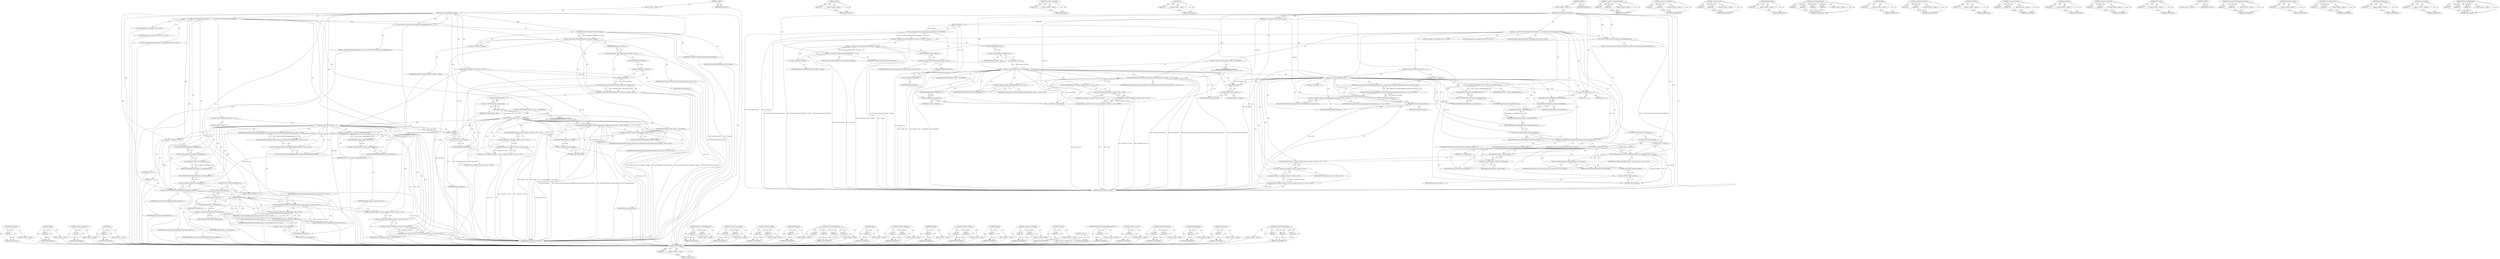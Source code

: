 digraph "V8Proxy.setDOMException" {
vulnerable_221 [label=<(METHOD,contextElement)>];
vulnerable_222 [label=<(PARAM,p1)>];
vulnerable_223 [label=<(BLOCK,&lt;empty&gt;,&lt;empty&gt;)>];
vulnerable_224 [label=<(METHOD_RETURN,ANY)>];
vulnerable_205 [label=<(METHOD,Length)>];
vulnerable_206 [label=<(PARAM,p1)>];
vulnerable_207 [label=<(BLOCK,&lt;empty&gt;,&lt;empty&gt;)>];
vulnerable_208 [label=<(METHOD_RETURN,ANY)>];
vulnerable_159 [label=<(METHOD,&lt;operator&gt;.indirection)>];
vulnerable_160 [label=<(PARAM,p1)>];
vulnerable_161 [label=<(BLOCK,&lt;empty&gt;,&lt;empty&gt;)>];
vulnerable_162 [label=<(METHOD_RETURN,ANY)>];
vulnerable_182 [label=<(METHOD,role)>];
vulnerable_183 [label=<(PARAM,p1)>];
vulnerable_184 [label=<(BLOCK,&lt;empty&gt;,&lt;empty&gt;)>];
vulnerable_185 [label=<(METHOD_RETURN,ANY)>];
vulnerable_6 [label=<(METHOD,&lt;global&gt;)<SUB>1</SUB>>];
vulnerable_7 [label=<(BLOCK,&lt;empty&gt;,&lt;empty&gt;)<SUB>1</SUB>>];
vulnerable_8 [label=<(METHOD,convertToSpecifiedUnitsCallback)<SUB>1</SUB>>];
vulnerable_9 [label="<(PARAM,const v8::Arguments&amp; args)<SUB>1</SUB>>"];
vulnerable_10 [label=<(BLOCK,{
    INC_STATS(&quot;DOM.SVGLength.convertToSpecifi...,{
    INC_STATS(&quot;DOM.SVGLength.convertToSpecifi...)<SUB>2</SUB>>];
vulnerable_11 [label=<(INC_STATS,INC_STATS(&quot;DOM.SVGLength.convertToSpecifiedUnits&quot;))<SUB>3</SUB>>];
vulnerable_12 [label=<(LITERAL,&quot;DOM.SVGLength.convertToSpecifiedUnits&quot;,INC_STATS(&quot;DOM.SVGLength.convertToSpecifiedUnits&quot;))<SUB>3</SUB>>];
vulnerable_13 [label=<(&lt;operator&gt;.assignment,SVGPropertyTearOff&lt;SVGLength&gt;* wrapper = V8SVGL...)<SUB>4</SUB>>];
vulnerable_14 [label=<(&lt;operator&gt;.greaterThan,SVGPropertyTearOff&lt;SVGLength&gt;* wrapper)<SUB>4</SUB>>];
vulnerable_15 [label=<(&lt;operator&gt;.lessThan,SVGPropertyTearOff&lt;SVGLength)<SUB>4</SUB>>];
vulnerable_16 [label=<(IDENTIFIER,SVGPropertyTearOff,SVGPropertyTearOff&lt;SVGLength)<SUB>4</SUB>>];
vulnerable_17 [label=<(IDENTIFIER,SVGLength,SVGPropertyTearOff&lt;SVGLength)<SUB>4</SUB>>];
vulnerable_18 [label=<(&lt;operator&gt;.indirection,* wrapper)<SUB>4</SUB>>];
vulnerable_19 [label=<(IDENTIFIER,wrapper,SVGPropertyTearOff&lt;SVGLength&gt;* wrapper)<SUB>4</SUB>>];
vulnerable_20 [label="<(V8SVGLength.toNative,V8SVGLength::toNative(args.Holder()))<SUB>4</SUB>>"];
vulnerable_21 [label="<(&lt;operator&gt;.fieldAccess,V8SVGLength::toNative)<SUB>4</SUB>>"];
vulnerable_22 [label="<(IDENTIFIER,V8SVGLength,V8SVGLength::toNative(args.Holder()))<SUB>4</SUB>>"];
vulnerable_23 [label=<(FIELD_IDENTIFIER,toNative,toNative)<SUB>4</SUB>>];
vulnerable_24 [label=<(Holder,args.Holder())<SUB>4</SUB>>];
vulnerable_25 [label=<(&lt;operator&gt;.fieldAccess,args.Holder)<SUB>4</SUB>>];
vulnerable_26 [label=<(IDENTIFIER,args,args.Holder())<SUB>4</SUB>>];
vulnerable_27 [label=<(FIELD_IDENTIFIER,Holder,Holder)<SUB>4</SUB>>];
vulnerable_28 [label=<(CONTROL_STRUCTURE,IF,if (wrapper-&gt;role() == AnimValRole))<SUB>5</SUB>>];
vulnerable_29 [label=<(&lt;operator&gt;.equals,wrapper-&gt;role() == AnimValRole)<SUB>5</SUB>>];
vulnerable_30 [label=<(role,wrapper-&gt;role())<SUB>5</SUB>>];
vulnerable_31 [label=<(&lt;operator&gt;.indirectFieldAccess,wrapper-&gt;role)<SUB>5</SUB>>];
vulnerable_32 [label=<(IDENTIFIER,wrapper,wrapper-&gt;role())<SUB>5</SUB>>];
vulnerable_33 [label=<(FIELD_IDENTIFIER,role,role)<SUB>5</SUB>>];
vulnerable_34 [label=<(IDENTIFIER,AnimValRole,wrapper-&gt;role() == AnimValRole)<SUB>5</SUB>>];
vulnerable_35 [label="<(BLOCK,{
        V8Proxy::setDOMException(NO_MODIFICAT...,{
        V8Proxy::setDOMException(NO_MODIFICAT...)<SUB>5</SUB>>"];
vulnerable_36 [label="<(V8Proxy.setDOMException,V8Proxy::setDOMException(NO_MODIFICATION_ALLOWE...)<SUB>6</SUB>>"];
vulnerable_37 [label="<(&lt;operator&gt;.fieldAccess,V8Proxy::setDOMException)<SUB>6</SUB>>"];
vulnerable_38 [label="<(IDENTIFIER,V8Proxy,V8Proxy::setDOMException(NO_MODIFICATION_ALLOWE...)<SUB>6</SUB>>"];
vulnerable_39 [label=<(FIELD_IDENTIFIER,setDOMException,setDOMException)<SUB>6</SUB>>];
vulnerable_40 [label="<(IDENTIFIER,NO_MODIFICATION_ALLOWED_ERR,V8Proxy::setDOMException(NO_MODIFICATION_ALLOWE...)<SUB>6</SUB>>"];
vulnerable_41 [label=<(GetIsolate,args.GetIsolate())<SUB>6</SUB>>];
vulnerable_42 [label=<(&lt;operator&gt;.fieldAccess,args.GetIsolate)<SUB>6</SUB>>];
vulnerable_43 [label=<(IDENTIFIER,args,args.GetIsolate())<SUB>6</SUB>>];
vulnerable_44 [label=<(FIELD_IDENTIFIER,GetIsolate,GetIsolate)<SUB>6</SUB>>];
vulnerable_45 [label="<(RETURN,return v8::Handle&lt;v8::Value&gt;();,return v8::Handle&lt;v8::Value&gt;();)<SUB>7</SUB>>"];
vulnerable_46 [label="<(v8.Handle&lt;v8.Value&gt;,v8::Handle&lt;v8::Value&gt;())<SUB>7</SUB>>"];
vulnerable_47 [label="<(&lt;operator&gt;.fieldAccess,v8::Handle&lt;v8::Value&gt;)<SUB>7</SUB>>"];
vulnerable_48 [label="<(IDENTIFIER,v8,v8::Handle&lt;v8::Value&gt;())<SUB>7</SUB>>"];
vulnerable_49 [label="<(FIELD_IDENTIFIER,Handle&lt;v8::Value&gt;,Handle&lt;v8::Value&gt;)<SUB>7</SUB>>"];
vulnerable_50 [label=<(CONTROL_STRUCTURE,IF,if (args.Length() &lt; 1))<SUB>10</SUB>>];
vulnerable_51 [label=<(&lt;operator&gt;.lessThan,args.Length() &lt; 1)<SUB>10</SUB>>];
vulnerable_52 [label=<(Length,args.Length())<SUB>10</SUB>>];
vulnerable_53 [label=<(&lt;operator&gt;.fieldAccess,args.Length)<SUB>10</SUB>>];
vulnerable_54 [label=<(IDENTIFIER,args,args.Length())<SUB>10</SUB>>];
vulnerable_55 [label=<(FIELD_IDENTIFIER,Length,Length)<SUB>10</SUB>>];
vulnerable_56 [label=<(LITERAL,1,args.Length() &lt; 1)<SUB>10</SUB>>];
vulnerable_57 [label=<(BLOCK,&lt;empty&gt;,&lt;empty&gt;)<SUB>11</SUB>>];
vulnerable_58 [label="<(RETURN,return V8Proxy::throwNotEnoughArgumentsError();,return V8Proxy::throwNotEnoughArgumentsError();)<SUB>11</SUB>>"];
vulnerable_59 [label="<(V8Proxy.throwNotEnoughArgumentsError,V8Proxy::throwNotEnoughArgumentsError())<SUB>11</SUB>>"];
vulnerable_60 [label="<(&lt;operator&gt;.fieldAccess,V8Proxy::throwNotEnoughArgumentsError)<SUB>11</SUB>>"];
vulnerable_61 [label="<(IDENTIFIER,V8Proxy,V8Proxy::throwNotEnoughArgumentsError())<SUB>11</SUB>>"];
vulnerable_62 [label=<(FIELD_IDENTIFIER,throwNotEnoughArgumentsError,throwNotEnoughArgumentsError)<SUB>11</SUB>>];
vulnerable_63 [label="<(LOCAL,SVGLength imp: SVGLength)<SUB>13</SUB>>"];
vulnerable_64 [label=<(&lt;operator&gt;.assignment,&amp; imp = wrapper-&gt;propertyReference())<SUB>13</SUB>>];
vulnerable_65 [label=<(IDENTIFIER,imp,&amp; imp = wrapper-&gt;propertyReference())<SUB>13</SUB>>];
vulnerable_66 [label=<(propertyReference,wrapper-&gt;propertyReference())<SUB>13</SUB>>];
vulnerable_67 [label=<(&lt;operator&gt;.indirectFieldAccess,wrapper-&gt;propertyReference)<SUB>13</SUB>>];
vulnerable_68 [label=<(IDENTIFIER,wrapper,wrapper-&gt;propertyReference())<SUB>13</SUB>>];
vulnerable_69 [label=<(FIELD_IDENTIFIER,propertyReference,propertyReference)<SUB>13</SUB>>];
vulnerable_70 [label="<(LOCAL,ExceptionCode ec: ExceptionCode)<SUB>14</SUB>>"];
vulnerable_71 [label=<(&lt;operator&gt;.assignment,ec = 0)<SUB>14</SUB>>];
vulnerable_72 [label=<(IDENTIFIER,ec,ec = 0)<SUB>14</SUB>>];
vulnerable_73 [label=<(LITERAL,0,ec = 0)<SUB>14</SUB>>];
vulnerable_74 [label="<(LOCAL,SVGLengthContext lengthContext: SVGLengthContext)<SUB>16</SUB>>"];
vulnerable_75 [label=<(lengthContext,lengthContext(wrapper-&gt;contextElement()))<SUB>16</SUB>>];
vulnerable_76 [label=<(contextElement,wrapper-&gt;contextElement())<SUB>16</SUB>>];
vulnerable_77 [label=<(&lt;operator&gt;.indirectFieldAccess,wrapper-&gt;contextElement)<SUB>16</SUB>>];
vulnerable_78 [label=<(IDENTIFIER,wrapper,wrapper-&gt;contextElement())<SUB>16</SUB>>];
vulnerable_79 [label=<(FIELD_IDENTIFIER,contextElement,contextElement)<SUB>16</SUB>>];
vulnerable_80 [label=<(convertToSpecifiedUnits,imp.convertToSpecifiedUnits(unitType, lengthCon...)<SUB>17</SUB>>];
vulnerable_81 [label=<(&lt;operator&gt;.fieldAccess,imp.convertToSpecifiedUnits)<SUB>17</SUB>>];
vulnerable_82 [label=<(IDENTIFIER,imp,imp.convertToSpecifiedUnits(unitType, lengthCon...)<SUB>17</SUB>>];
vulnerable_83 [label=<(FIELD_IDENTIFIER,convertToSpecifiedUnits,convertToSpecifiedUnits)<SUB>17</SUB>>];
vulnerable_84 [label=<(IDENTIFIER,unitType,imp.convertToSpecifiedUnits(unitType, lengthCon...)<SUB>17</SUB>>];
vulnerable_85 [label=<(IDENTIFIER,lengthContext,imp.convertToSpecifiedUnits(unitType, lengthCon...)<SUB>17</SUB>>];
vulnerable_86 [label=<(IDENTIFIER,ec,imp.convertToSpecifiedUnits(unitType, lengthCon...)<SUB>17</SUB>>];
vulnerable_87 [label=<(CONTROL_STRUCTURE,IF,if (UNLIKELY(ec)))<SUB>18</SUB>>];
vulnerable_88 [label=<(UNLIKELY,UNLIKELY(ec))<SUB>18</SUB>>];
vulnerable_89 [label=<(IDENTIFIER,ec,UNLIKELY(ec))<SUB>18</SUB>>];
vulnerable_90 [label=<(BLOCK,&lt;empty&gt;,&lt;empty&gt;)<SUB>19</SUB>>];
vulnerable_91 [label="<(V8Proxy.setDOMException,V8Proxy::setDOMException(ec, args.GetIsolate()))<SUB>19</SUB>>"];
vulnerable_92 [label="<(&lt;operator&gt;.fieldAccess,V8Proxy::setDOMException)<SUB>19</SUB>>"];
vulnerable_93 [label="<(IDENTIFIER,V8Proxy,V8Proxy::setDOMException(ec, args.GetIsolate()))<SUB>19</SUB>>"];
vulnerable_94 [label=<(FIELD_IDENTIFIER,setDOMException,setDOMException)<SUB>19</SUB>>];
vulnerable_95 [label="<(IDENTIFIER,ec,V8Proxy::setDOMException(ec, args.GetIsolate()))<SUB>19</SUB>>"];
vulnerable_96 [label=<(GetIsolate,args.GetIsolate())<SUB>19</SUB>>];
vulnerable_97 [label=<(&lt;operator&gt;.fieldAccess,args.GetIsolate)<SUB>19</SUB>>];
vulnerable_98 [label=<(IDENTIFIER,args,args.GetIsolate())<SUB>19</SUB>>];
vulnerable_99 [label=<(FIELD_IDENTIFIER,GetIsolate,GetIsolate)<SUB>19</SUB>>];
vulnerable_100 [label=<(CONTROL_STRUCTURE,ELSE,else)<SUB>21</SUB>>];
vulnerable_101 [label=<(BLOCK,&lt;empty&gt;,&lt;empty&gt;)<SUB>21</SUB>>];
vulnerable_102 [label=<(commitChange,wrapper-&gt;commitChange())<SUB>21</SUB>>];
vulnerable_103 [label=<(&lt;operator&gt;.indirectFieldAccess,wrapper-&gt;commitChange)<SUB>21</SUB>>];
vulnerable_104 [label=<(IDENTIFIER,wrapper,wrapper-&gt;commitChange())<SUB>21</SUB>>];
vulnerable_105 [label=<(FIELD_IDENTIFIER,commitChange,commitChange)<SUB>21</SUB>>];
vulnerable_106 [label="<(RETURN,return v8::Handle&lt;v8::Value&gt;();,return v8::Handle&lt;v8::Value&gt;();)<SUB>22</SUB>>"];
vulnerable_107 [label="<(v8.Handle&lt;v8.Value&gt;,v8::Handle&lt;v8::Value&gt;())<SUB>22</SUB>>"];
vulnerable_108 [label="<(&lt;operator&gt;.fieldAccess,v8::Handle&lt;v8::Value&gt;)<SUB>22</SUB>>"];
vulnerable_109 [label="<(IDENTIFIER,v8,v8::Handle&lt;v8::Value&gt;())<SUB>22</SUB>>"];
vulnerable_110 [label="<(FIELD_IDENTIFIER,Handle&lt;v8::Value&gt;,Handle&lt;v8::Value&gt;)<SUB>22</SUB>>"];
vulnerable_111 [label=<(METHOD_RETURN,Handle&lt;v8.Value&gt;)<SUB>1</SUB>>];
vulnerable_113 [label=<(METHOD_RETURN,ANY)<SUB>1</SUB>>];
vulnerable_186 [label=<(METHOD,&lt;operator&gt;.indirectFieldAccess)>];
vulnerable_187 [label=<(PARAM,p1)>];
vulnerable_188 [label=<(PARAM,p2)>];
vulnerable_189 [label=<(BLOCK,&lt;empty&gt;,&lt;empty&gt;)>];
vulnerable_190 [label=<(METHOD_RETURN,ANY)>];
vulnerable_144 [label=<(METHOD,&lt;operator&gt;.assignment)>];
vulnerable_145 [label=<(PARAM,p1)>];
vulnerable_146 [label=<(PARAM,p2)>];
vulnerable_147 [label=<(BLOCK,&lt;empty&gt;,&lt;empty&gt;)>];
vulnerable_148 [label=<(METHOD_RETURN,ANY)>];
vulnerable_177 [label=<(METHOD,&lt;operator&gt;.equals)>];
vulnerable_178 [label=<(PARAM,p1)>];
vulnerable_179 [label=<(PARAM,p2)>];
vulnerable_180 [label=<(BLOCK,&lt;empty&gt;,&lt;empty&gt;)>];
vulnerable_181 [label=<(METHOD_RETURN,ANY)>];
vulnerable_217 [label=<(METHOD,lengthContext)>];
vulnerable_218 [label=<(PARAM,p1)>];
vulnerable_219 [label=<(BLOCK,&lt;empty&gt;,&lt;empty&gt;)>];
vulnerable_220 [label=<(METHOD_RETURN,ANY)>];
vulnerable_225 [label=<(METHOD,convertToSpecifiedUnits)>];
vulnerable_226 [label=<(PARAM,p1)>];
vulnerable_227 [label=<(PARAM,p2)>];
vulnerable_228 [label=<(PARAM,p3)>];
vulnerable_229 [label=<(PARAM,p4)>];
vulnerable_230 [label=<(BLOCK,&lt;empty&gt;,&lt;empty&gt;)>];
vulnerable_231 [label=<(METHOD_RETURN,ANY)>];
vulnerable_173 [label=<(METHOD,Holder)>];
vulnerable_174 [label=<(PARAM,p1)>];
vulnerable_175 [label=<(BLOCK,&lt;empty&gt;,&lt;empty&gt;)>];
vulnerable_176 [label=<(METHOD_RETURN,ANY)>];
vulnerable_168 [label=<(METHOD,&lt;operator&gt;.fieldAccess)>];
vulnerable_169 [label=<(PARAM,p1)>];
vulnerable_170 [label=<(PARAM,p2)>];
vulnerable_171 [label=<(BLOCK,&lt;empty&gt;,&lt;empty&gt;)>];
vulnerable_172 [label=<(METHOD_RETURN,ANY)>];
vulnerable_232 [label=<(METHOD,UNLIKELY)>];
vulnerable_233 [label=<(PARAM,p1)>];
vulnerable_234 [label=<(BLOCK,&lt;empty&gt;,&lt;empty&gt;)>];
vulnerable_235 [label=<(METHOD_RETURN,ANY)>];
vulnerable_154 [label=<(METHOD,&lt;operator&gt;.lessThan)>];
vulnerable_155 [label=<(PARAM,p1)>];
vulnerable_156 [label=<(PARAM,p2)>];
vulnerable_157 [label=<(BLOCK,&lt;empty&gt;,&lt;empty&gt;)>];
vulnerable_158 [label=<(METHOD_RETURN,ANY)>];
vulnerable_197 [label=<(METHOD,GetIsolate)>];
vulnerable_198 [label=<(PARAM,p1)>];
vulnerable_199 [label=<(BLOCK,&lt;empty&gt;,&lt;empty&gt;)>];
vulnerable_200 [label=<(METHOD_RETURN,ANY)>];
vulnerable_149 [label=<(METHOD,&lt;operator&gt;.greaterThan)>];
vulnerable_150 [label=<(PARAM,p1)>];
vulnerable_151 [label=<(PARAM,p2)>];
vulnerable_152 [label=<(BLOCK,&lt;empty&gt;,&lt;empty&gt;)>];
vulnerable_153 [label=<(METHOD_RETURN,ANY)>];
vulnerable_140 [label=<(METHOD,INC_STATS)>];
vulnerable_141 [label=<(PARAM,p1)>];
vulnerable_142 [label=<(BLOCK,&lt;empty&gt;,&lt;empty&gt;)>];
vulnerable_143 [label=<(METHOD_RETURN,ANY)>];
vulnerable_134 [label=<(METHOD,&lt;global&gt;)<SUB>1</SUB>>];
vulnerable_135 [label=<(BLOCK,&lt;empty&gt;,&lt;empty&gt;)>];
vulnerable_136 [label=<(METHOD_RETURN,ANY)>];
vulnerable_209 [label=<(METHOD,V8Proxy.throwNotEnoughArgumentsError)>];
vulnerable_210 [label=<(PARAM,p1)>];
vulnerable_211 [label=<(BLOCK,&lt;empty&gt;,&lt;empty&gt;)>];
vulnerable_212 [label=<(METHOD_RETURN,ANY)>];
vulnerable_201 [label=<(METHOD,v8.Handle&lt;v8.Value&gt;)>];
vulnerable_202 [label=<(PARAM,p1)>];
vulnerable_203 [label=<(BLOCK,&lt;empty&gt;,&lt;empty&gt;)>];
vulnerable_204 [label=<(METHOD_RETURN,ANY)>];
vulnerable_163 [label=<(METHOD,V8SVGLength.toNative)>];
vulnerable_164 [label=<(PARAM,p1)>];
vulnerable_165 [label=<(PARAM,p2)>];
vulnerable_166 [label=<(BLOCK,&lt;empty&gt;,&lt;empty&gt;)>];
vulnerable_167 [label=<(METHOD_RETURN,ANY)>];
vulnerable_213 [label=<(METHOD,propertyReference)>];
vulnerable_214 [label=<(PARAM,p1)>];
vulnerable_215 [label=<(BLOCK,&lt;empty&gt;,&lt;empty&gt;)>];
vulnerable_216 [label=<(METHOD_RETURN,ANY)>];
vulnerable_236 [label=<(METHOD,commitChange)>];
vulnerable_237 [label=<(PARAM,p1)>];
vulnerable_238 [label=<(BLOCK,&lt;empty&gt;,&lt;empty&gt;)>];
vulnerable_239 [label=<(METHOD_RETURN,ANY)>];
vulnerable_191 [label=<(METHOD,V8Proxy.setDOMException)>];
vulnerable_192 [label=<(PARAM,p1)>];
vulnerable_193 [label=<(PARAM,p2)>];
vulnerable_194 [label=<(PARAM,p3)>];
vulnerable_195 [label=<(BLOCK,&lt;empty&gt;,&lt;empty&gt;)>];
vulnerable_196 [label=<(METHOD_RETURN,ANY)>];
fixed_226 [label=<(METHOD,contextElement)>];
fixed_227 [label=<(PARAM,p1)>];
fixed_228 [label=<(BLOCK,&lt;empty&gt;,&lt;empty&gt;)>];
fixed_229 [label=<(METHOD_RETURN,ANY)>];
fixed_209 [label=<(METHOD,Length)>];
fixed_210 [label=<(PARAM,p1)>];
fixed_211 [label=<(BLOCK,&lt;empty&gt;,&lt;empty&gt;)>];
fixed_212 [label=<(METHOD_RETURN,ANY)>];
fixed_163 [label=<(METHOD,&lt;operator&gt;.indirection)>];
fixed_164 [label=<(PARAM,p1)>];
fixed_165 [label=<(BLOCK,&lt;empty&gt;,&lt;empty&gt;)>];
fixed_166 [label=<(METHOD_RETURN,ANY)>];
fixed_186 [label=<(METHOD,role)>];
fixed_187 [label=<(PARAM,p1)>];
fixed_188 [label=<(BLOCK,&lt;empty&gt;,&lt;empty&gt;)>];
fixed_189 [label=<(METHOD_RETURN,ANY)>];
fixed_6 [label=<(METHOD,&lt;global&gt;)<SUB>1</SUB>>];
fixed_7 [label=<(BLOCK,&lt;empty&gt;,&lt;empty&gt;)<SUB>1</SUB>>];
fixed_8 [label=<(METHOD,convertToSpecifiedUnitsCallback)<SUB>1</SUB>>];
fixed_9 [label="<(PARAM,const v8::Arguments&amp; args)<SUB>1</SUB>>"];
fixed_10 [label=<(BLOCK,{
    INC_STATS(&quot;DOM.SVGLength.convertToSpecifi...,{
    INC_STATS(&quot;DOM.SVGLength.convertToSpecifi...)<SUB>2</SUB>>];
fixed_11 [label=<(INC_STATS,INC_STATS(&quot;DOM.SVGLength.convertToSpecifiedUnits&quot;))<SUB>3</SUB>>];
fixed_12 [label=<(LITERAL,&quot;DOM.SVGLength.convertToSpecifiedUnits&quot;,INC_STATS(&quot;DOM.SVGLength.convertToSpecifiedUnits&quot;))<SUB>3</SUB>>];
fixed_13 [label=<(&lt;operator&gt;.assignment,SVGPropertyTearOff&lt;SVGLength&gt;* wrapper = V8SVGL...)<SUB>4</SUB>>];
fixed_14 [label=<(&lt;operator&gt;.greaterThan,SVGPropertyTearOff&lt;SVGLength&gt;* wrapper)<SUB>4</SUB>>];
fixed_15 [label=<(&lt;operator&gt;.lessThan,SVGPropertyTearOff&lt;SVGLength)<SUB>4</SUB>>];
fixed_16 [label=<(IDENTIFIER,SVGPropertyTearOff,SVGPropertyTearOff&lt;SVGLength)<SUB>4</SUB>>];
fixed_17 [label=<(IDENTIFIER,SVGLength,SVGPropertyTearOff&lt;SVGLength)<SUB>4</SUB>>];
fixed_18 [label=<(&lt;operator&gt;.indirection,* wrapper)<SUB>4</SUB>>];
fixed_19 [label=<(IDENTIFIER,wrapper,SVGPropertyTearOff&lt;SVGLength&gt;* wrapper)<SUB>4</SUB>>];
fixed_20 [label="<(V8SVGLength.toNative,V8SVGLength::toNative(args.Holder()))<SUB>4</SUB>>"];
fixed_21 [label="<(&lt;operator&gt;.fieldAccess,V8SVGLength::toNative)<SUB>4</SUB>>"];
fixed_22 [label="<(IDENTIFIER,V8SVGLength,V8SVGLength::toNative(args.Holder()))<SUB>4</SUB>>"];
fixed_23 [label=<(FIELD_IDENTIFIER,toNative,toNative)<SUB>4</SUB>>];
fixed_24 [label=<(Holder,args.Holder())<SUB>4</SUB>>];
fixed_25 [label=<(&lt;operator&gt;.fieldAccess,args.Holder)<SUB>4</SUB>>];
fixed_26 [label=<(IDENTIFIER,args,args.Holder())<SUB>4</SUB>>];
fixed_27 [label=<(FIELD_IDENTIFIER,Holder,Holder)<SUB>4</SUB>>];
fixed_28 [label=<(CONTROL_STRUCTURE,IF,if (wrapper-&gt;role() == AnimValRole))<SUB>5</SUB>>];
fixed_29 [label=<(&lt;operator&gt;.equals,wrapper-&gt;role() == AnimValRole)<SUB>5</SUB>>];
fixed_30 [label=<(role,wrapper-&gt;role())<SUB>5</SUB>>];
fixed_31 [label=<(&lt;operator&gt;.indirectFieldAccess,wrapper-&gt;role)<SUB>5</SUB>>];
fixed_32 [label=<(IDENTIFIER,wrapper,wrapper-&gt;role())<SUB>5</SUB>>];
fixed_33 [label=<(FIELD_IDENTIFIER,role,role)<SUB>5</SUB>>];
fixed_34 [label=<(IDENTIFIER,AnimValRole,wrapper-&gt;role() == AnimValRole)<SUB>5</SUB>>];
fixed_35 [label="<(BLOCK,{
        V8Proxy::setDOMException(NO_MODIFICAT...,{
        V8Proxy::setDOMException(NO_MODIFICAT...)<SUB>5</SUB>>"];
fixed_36 [label="<(V8Proxy.setDOMException,V8Proxy::setDOMException(NO_MODIFICATION_ALLOWE...)<SUB>6</SUB>>"];
fixed_37 [label="<(&lt;operator&gt;.fieldAccess,V8Proxy::setDOMException)<SUB>6</SUB>>"];
fixed_38 [label="<(IDENTIFIER,V8Proxy,V8Proxy::setDOMException(NO_MODIFICATION_ALLOWE...)<SUB>6</SUB>>"];
fixed_39 [label=<(FIELD_IDENTIFIER,setDOMException,setDOMException)<SUB>6</SUB>>];
fixed_40 [label="<(IDENTIFIER,NO_MODIFICATION_ALLOWED_ERR,V8Proxy::setDOMException(NO_MODIFICATION_ALLOWE...)<SUB>6</SUB>>"];
fixed_41 [label=<(GetIsolate,args.GetIsolate())<SUB>6</SUB>>];
fixed_42 [label=<(&lt;operator&gt;.fieldAccess,args.GetIsolate)<SUB>6</SUB>>];
fixed_43 [label=<(IDENTIFIER,args,args.GetIsolate())<SUB>6</SUB>>];
fixed_44 [label=<(FIELD_IDENTIFIER,GetIsolate,GetIsolate)<SUB>6</SUB>>];
fixed_45 [label="<(RETURN,return v8::Handle&lt;v8::Value&gt;();,return v8::Handle&lt;v8::Value&gt;();)<SUB>7</SUB>>"];
fixed_46 [label="<(v8.Handle&lt;v8.Value&gt;,v8::Handle&lt;v8::Value&gt;())<SUB>7</SUB>>"];
fixed_47 [label="<(&lt;operator&gt;.fieldAccess,v8::Handle&lt;v8::Value&gt;)<SUB>7</SUB>>"];
fixed_48 [label="<(IDENTIFIER,v8,v8::Handle&lt;v8::Value&gt;())<SUB>7</SUB>>"];
fixed_49 [label="<(FIELD_IDENTIFIER,Handle&lt;v8::Value&gt;,Handle&lt;v8::Value&gt;)<SUB>7</SUB>>"];
fixed_50 [label=<(CONTROL_STRUCTURE,IF,if (args.Length() &lt; 1))<SUB>10</SUB>>];
fixed_51 [label=<(&lt;operator&gt;.lessThan,args.Length() &lt; 1)<SUB>10</SUB>>];
fixed_52 [label=<(Length,args.Length())<SUB>10</SUB>>];
fixed_53 [label=<(&lt;operator&gt;.fieldAccess,args.Length)<SUB>10</SUB>>];
fixed_54 [label=<(IDENTIFIER,args,args.Length())<SUB>10</SUB>>];
fixed_55 [label=<(FIELD_IDENTIFIER,Length,Length)<SUB>10</SUB>>];
fixed_56 [label=<(LITERAL,1,args.Length() &lt; 1)<SUB>10</SUB>>];
fixed_57 [label=<(BLOCK,&lt;empty&gt;,&lt;empty&gt;)<SUB>11</SUB>>];
fixed_58 [label="<(RETURN,return V8Proxy::throwNotEnoughArgumentsError(ar...,return V8Proxy::throwNotEnoughArgumentsError(ar...)<SUB>11</SUB>>"];
fixed_59 [label="<(V8Proxy.throwNotEnoughArgumentsError,V8Proxy::throwNotEnoughArgumentsError(args.GetI...)<SUB>11</SUB>>"];
fixed_60 [label="<(&lt;operator&gt;.fieldAccess,V8Proxy::throwNotEnoughArgumentsError)<SUB>11</SUB>>"];
fixed_61 [label="<(IDENTIFIER,V8Proxy,V8Proxy::throwNotEnoughArgumentsError(args.GetI...)<SUB>11</SUB>>"];
fixed_62 [label=<(FIELD_IDENTIFIER,throwNotEnoughArgumentsError,throwNotEnoughArgumentsError)<SUB>11</SUB>>];
fixed_63 [label=<(GetIsolate,args.GetIsolate())<SUB>11</SUB>>];
fixed_64 [label=<(&lt;operator&gt;.fieldAccess,args.GetIsolate)<SUB>11</SUB>>];
fixed_65 [label=<(IDENTIFIER,args,args.GetIsolate())<SUB>11</SUB>>];
fixed_66 [label=<(FIELD_IDENTIFIER,GetIsolate,GetIsolate)<SUB>11</SUB>>];
fixed_67 [label="<(LOCAL,SVGLength imp: SVGLength)<SUB>13</SUB>>"];
fixed_68 [label=<(&lt;operator&gt;.assignment,&amp; imp = wrapper-&gt;propertyReference())<SUB>13</SUB>>];
fixed_69 [label=<(IDENTIFIER,imp,&amp; imp = wrapper-&gt;propertyReference())<SUB>13</SUB>>];
fixed_70 [label=<(propertyReference,wrapper-&gt;propertyReference())<SUB>13</SUB>>];
fixed_71 [label=<(&lt;operator&gt;.indirectFieldAccess,wrapper-&gt;propertyReference)<SUB>13</SUB>>];
fixed_72 [label=<(IDENTIFIER,wrapper,wrapper-&gt;propertyReference())<SUB>13</SUB>>];
fixed_73 [label=<(FIELD_IDENTIFIER,propertyReference,propertyReference)<SUB>13</SUB>>];
fixed_74 [label="<(LOCAL,ExceptionCode ec: ExceptionCode)<SUB>14</SUB>>"];
fixed_75 [label=<(&lt;operator&gt;.assignment,ec = 0)<SUB>14</SUB>>];
fixed_76 [label=<(IDENTIFIER,ec,ec = 0)<SUB>14</SUB>>];
fixed_77 [label=<(LITERAL,0,ec = 0)<SUB>14</SUB>>];
fixed_78 [label="<(LOCAL,SVGLengthContext lengthContext: SVGLengthContext)<SUB>16</SUB>>"];
fixed_79 [label=<(lengthContext,lengthContext(wrapper-&gt;contextElement()))<SUB>16</SUB>>];
fixed_80 [label=<(contextElement,wrapper-&gt;contextElement())<SUB>16</SUB>>];
fixed_81 [label=<(&lt;operator&gt;.indirectFieldAccess,wrapper-&gt;contextElement)<SUB>16</SUB>>];
fixed_82 [label=<(IDENTIFIER,wrapper,wrapper-&gt;contextElement())<SUB>16</SUB>>];
fixed_83 [label=<(FIELD_IDENTIFIER,contextElement,contextElement)<SUB>16</SUB>>];
fixed_84 [label=<(convertToSpecifiedUnits,imp.convertToSpecifiedUnits(unitType, lengthCon...)<SUB>17</SUB>>];
fixed_85 [label=<(&lt;operator&gt;.fieldAccess,imp.convertToSpecifiedUnits)<SUB>17</SUB>>];
fixed_86 [label=<(IDENTIFIER,imp,imp.convertToSpecifiedUnits(unitType, lengthCon...)<SUB>17</SUB>>];
fixed_87 [label=<(FIELD_IDENTIFIER,convertToSpecifiedUnits,convertToSpecifiedUnits)<SUB>17</SUB>>];
fixed_88 [label=<(IDENTIFIER,unitType,imp.convertToSpecifiedUnits(unitType, lengthCon...)<SUB>17</SUB>>];
fixed_89 [label=<(IDENTIFIER,lengthContext,imp.convertToSpecifiedUnits(unitType, lengthCon...)<SUB>17</SUB>>];
fixed_90 [label=<(IDENTIFIER,ec,imp.convertToSpecifiedUnits(unitType, lengthCon...)<SUB>17</SUB>>];
fixed_91 [label=<(CONTROL_STRUCTURE,IF,if (UNLIKELY(ec)))<SUB>18</SUB>>];
fixed_92 [label=<(UNLIKELY,UNLIKELY(ec))<SUB>18</SUB>>];
fixed_93 [label=<(IDENTIFIER,ec,UNLIKELY(ec))<SUB>18</SUB>>];
fixed_94 [label=<(BLOCK,&lt;empty&gt;,&lt;empty&gt;)<SUB>19</SUB>>];
fixed_95 [label="<(V8Proxy.setDOMException,V8Proxy::setDOMException(ec, args.GetIsolate()))<SUB>19</SUB>>"];
fixed_96 [label="<(&lt;operator&gt;.fieldAccess,V8Proxy::setDOMException)<SUB>19</SUB>>"];
fixed_97 [label="<(IDENTIFIER,V8Proxy,V8Proxy::setDOMException(ec, args.GetIsolate()))<SUB>19</SUB>>"];
fixed_98 [label=<(FIELD_IDENTIFIER,setDOMException,setDOMException)<SUB>19</SUB>>];
fixed_99 [label="<(IDENTIFIER,ec,V8Proxy::setDOMException(ec, args.GetIsolate()))<SUB>19</SUB>>"];
fixed_100 [label=<(GetIsolate,args.GetIsolate())<SUB>19</SUB>>];
fixed_101 [label=<(&lt;operator&gt;.fieldAccess,args.GetIsolate)<SUB>19</SUB>>];
fixed_102 [label=<(IDENTIFIER,args,args.GetIsolate())<SUB>19</SUB>>];
fixed_103 [label=<(FIELD_IDENTIFIER,GetIsolate,GetIsolate)<SUB>19</SUB>>];
fixed_104 [label=<(CONTROL_STRUCTURE,ELSE,else)<SUB>21</SUB>>];
fixed_105 [label=<(BLOCK,&lt;empty&gt;,&lt;empty&gt;)<SUB>21</SUB>>];
fixed_106 [label=<(commitChange,wrapper-&gt;commitChange())<SUB>21</SUB>>];
fixed_107 [label=<(&lt;operator&gt;.indirectFieldAccess,wrapper-&gt;commitChange)<SUB>21</SUB>>];
fixed_108 [label=<(IDENTIFIER,wrapper,wrapper-&gt;commitChange())<SUB>21</SUB>>];
fixed_109 [label=<(FIELD_IDENTIFIER,commitChange,commitChange)<SUB>21</SUB>>];
fixed_110 [label="<(RETURN,return v8::Handle&lt;v8::Value&gt;();,return v8::Handle&lt;v8::Value&gt;();)<SUB>22</SUB>>"];
fixed_111 [label="<(v8.Handle&lt;v8.Value&gt;,v8::Handle&lt;v8::Value&gt;())<SUB>22</SUB>>"];
fixed_112 [label="<(&lt;operator&gt;.fieldAccess,v8::Handle&lt;v8::Value&gt;)<SUB>22</SUB>>"];
fixed_113 [label="<(IDENTIFIER,v8,v8::Handle&lt;v8::Value&gt;())<SUB>22</SUB>>"];
fixed_114 [label="<(FIELD_IDENTIFIER,Handle&lt;v8::Value&gt;,Handle&lt;v8::Value&gt;)<SUB>22</SUB>>"];
fixed_115 [label=<(METHOD_RETURN,Handle&lt;v8.Value&gt;)<SUB>1</SUB>>];
fixed_117 [label=<(METHOD_RETURN,ANY)<SUB>1</SUB>>];
fixed_190 [label=<(METHOD,&lt;operator&gt;.indirectFieldAccess)>];
fixed_191 [label=<(PARAM,p1)>];
fixed_192 [label=<(PARAM,p2)>];
fixed_193 [label=<(BLOCK,&lt;empty&gt;,&lt;empty&gt;)>];
fixed_194 [label=<(METHOD_RETURN,ANY)>];
fixed_148 [label=<(METHOD,&lt;operator&gt;.assignment)>];
fixed_149 [label=<(PARAM,p1)>];
fixed_150 [label=<(PARAM,p2)>];
fixed_151 [label=<(BLOCK,&lt;empty&gt;,&lt;empty&gt;)>];
fixed_152 [label=<(METHOD_RETURN,ANY)>];
fixed_181 [label=<(METHOD,&lt;operator&gt;.equals)>];
fixed_182 [label=<(PARAM,p1)>];
fixed_183 [label=<(PARAM,p2)>];
fixed_184 [label=<(BLOCK,&lt;empty&gt;,&lt;empty&gt;)>];
fixed_185 [label=<(METHOD_RETURN,ANY)>];
fixed_222 [label=<(METHOD,lengthContext)>];
fixed_223 [label=<(PARAM,p1)>];
fixed_224 [label=<(BLOCK,&lt;empty&gt;,&lt;empty&gt;)>];
fixed_225 [label=<(METHOD_RETURN,ANY)>];
fixed_230 [label=<(METHOD,convertToSpecifiedUnits)>];
fixed_231 [label=<(PARAM,p1)>];
fixed_232 [label=<(PARAM,p2)>];
fixed_233 [label=<(PARAM,p3)>];
fixed_234 [label=<(PARAM,p4)>];
fixed_235 [label=<(BLOCK,&lt;empty&gt;,&lt;empty&gt;)>];
fixed_236 [label=<(METHOD_RETURN,ANY)>];
fixed_177 [label=<(METHOD,Holder)>];
fixed_178 [label=<(PARAM,p1)>];
fixed_179 [label=<(BLOCK,&lt;empty&gt;,&lt;empty&gt;)>];
fixed_180 [label=<(METHOD_RETURN,ANY)>];
fixed_172 [label=<(METHOD,&lt;operator&gt;.fieldAccess)>];
fixed_173 [label=<(PARAM,p1)>];
fixed_174 [label=<(PARAM,p2)>];
fixed_175 [label=<(BLOCK,&lt;empty&gt;,&lt;empty&gt;)>];
fixed_176 [label=<(METHOD_RETURN,ANY)>];
fixed_237 [label=<(METHOD,UNLIKELY)>];
fixed_238 [label=<(PARAM,p1)>];
fixed_239 [label=<(BLOCK,&lt;empty&gt;,&lt;empty&gt;)>];
fixed_240 [label=<(METHOD_RETURN,ANY)>];
fixed_158 [label=<(METHOD,&lt;operator&gt;.lessThan)>];
fixed_159 [label=<(PARAM,p1)>];
fixed_160 [label=<(PARAM,p2)>];
fixed_161 [label=<(BLOCK,&lt;empty&gt;,&lt;empty&gt;)>];
fixed_162 [label=<(METHOD_RETURN,ANY)>];
fixed_201 [label=<(METHOD,GetIsolate)>];
fixed_202 [label=<(PARAM,p1)>];
fixed_203 [label=<(BLOCK,&lt;empty&gt;,&lt;empty&gt;)>];
fixed_204 [label=<(METHOD_RETURN,ANY)>];
fixed_153 [label=<(METHOD,&lt;operator&gt;.greaterThan)>];
fixed_154 [label=<(PARAM,p1)>];
fixed_155 [label=<(PARAM,p2)>];
fixed_156 [label=<(BLOCK,&lt;empty&gt;,&lt;empty&gt;)>];
fixed_157 [label=<(METHOD_RETURN,ANY)>];
fixed_144 [label=<(METHOD,INC_STATS)>];
fixed_145 [label=<(PARAM,p1)>];
fixed_146 [label=<(BLOCK,&lt;empty&gt;,&lt;empty&gt;)>];
fixed_147 [label=<(METHOD_RETURN,ANY)>];
fixed_138 [label=<(METHOD,&lt;global&gt;)<SUB>1</SUB>>];
fixed_139 [label=<(BLOCK,&lt;empty&gt;,&lt;empty&gt;)>];
fixed_140 [label=<(METHOD_RETURN,ANY)>];
fixed_213 [label=<(METHOD,V8Proxy.throwNotEnoughArgumentsError)>];
fixed_214 [label=<(PARAM,p1)>];
fixed_215 [label=<(PARAM,p2)>];
fixed_216 [label=<(BLOCK,&lt;empty&gt;,&lt;empty&gt;)>];
fixed_217 [label=<(METHOD_RETURN,ANY)>];
fixed_205 [label=<(METHOD,v8.Handle&lt;v8.Value&gt;)>];
fixed_206 [label=<(PARAM,p1)>];
fixed_207 [label=<(BLOCK,&lt;empty&gt;,&lt;empty&gt;)>];
fixed_208 [label=<(METHOD_RETURN,ANY)>];
fixed_167 [label=<(METHOD,V8SVGLength.toNative)>];
fixed_168 [label=<(PARAM,p1)>];
fixed_169 [label=<(PARAM,p2)>];
fixed_170 [label=<(BLOCK,&lt;empty&gt;,&lt;empty&gt;)>];
fixed_171 [label=<(METHOD_RETURN,ANY)>];
fixed_218 [label=<(METHOD,propertyReference)>];
fixed_219 [label=<(PARAM,p1)>];
fixed_220 [label=<(BLOCK,&lt;empty&gt;,&lt;empty&gt;)>];
fixed_221 [label=<(METHOD_RETURN,ANY)>];
fixed_241 [label=<(METHOD,commitChange)>];
fixed_242 [label=<(PARAM,p1)>];
fixed_243 [label=<(BLOCK,&lt;empty&gt;,&lt;empty&gt;)>];
fixed_244 [label=<(METHOD_RETURN,ANY)>];
fixed_195 [label=<(METHOD,V8Proxy.setDOMException)>];
fixed_196 [label=<(PARAM,p1)>];
fixed_197 [label=<(PARAM,p2)>];
fixed_198 [label=<(PARAM,p3)>];
fixed_199 [label=<(BLOCK,&lt;empty&gt;,&lt;empty&gt;)>];
fixed_200 [label=<(METHOD_RETURN,ANY)>];
vulnerable_221 -> vulnerable_222  [key=0, label="AST: "];
vulnerable_221 -> vulnerable_222  [key=1, label="DDG: "];
vulnerable_221 -> vulnerable_223  [key=0, label="AST: "];
vulnerable_221 -> vulnerable_224  [key=0, label="AST: "];
vulnerable_221 -> vulnerable_224  [key=1, label="CFG: "];
vulnerable_222 -> vulnerable_224  [key=0, label="DDG: p1"];
vulnerable_223 -> fixed_226  [key=0];
vulnerable_224 -> fixed_226  [key=0];
vulnerable_205 -> vulnerable_206  [key=0, label="AST: "];
vulnerable_205 -> vulnerable_206  [key=1, label="DDG: "];
vulnerable_205 -> vulnerable_207  [key=0, label="AST: "];
vulnerable_205 -> vulnerable_208  [key=0, label="AST: "];
vulnerable_205 -> vulnerable_208  [key=1, label="CFG: "];
vulnerable_206 -> vulnerable_208  [key=0, label="DDG: p1"];
vulnerable_207 -> fixed_226  [key=0];
vulnerable_208 -> fixed_226  [key=0];
vulnerable_159 -> vulnerable_160  [key=0, label="AST: "];
vulnerable_159 -> vulnerable_160  [key=1, label="DDG: "];
vulnerable_159 -> vulnerable_161  [key=0, label="AST: "];
vulnerable_159 -> vulnerable_162  [key=0, label="AST: "];
vulnerable_159 -> vulnerable_162  [key=1, label="CFG: "];
vulnerable_160 -> vulnerable_162  [key=0, label="DDG: p1"];
vulnerable_161 -> fixed_226  [key=0];
vulnerable_162 -> fixed_226  [key=0];
vulnerable_182 -> vulnerable_183  [key=0, label="AST: "];
vulnerable_182 -> vulnerable_183  [key=1, label="DDG: "];
vulnerable_182 -> vulnerable_184  [key=0, label="AST: "];
vulnerable_182 -> vulnerable_185  [key=0, label="AST: "];
vulnerable_182 -> vulnerable_185  [key=1, label="CFG: "];
vulnerable_183 -> vulnerable_185  [key=0, label="DDG: p1"];
vulnerable_184 -> fixed_226  [key=0];
vulnerable_185 -> fixed_226  [key=0];
vulnerable_6 -> vulnerable_7  [key=0, label="AST: "];
vulnerable_6 -> vulnerable_113  [key=0, label="AST: "];
vulnerable_6 -> vulnerable_113  [key=1, label="CFG: "];
vulnerable_7 -> vulnerable_8  [key=0, label="AST: "];
vulnerable_8 -> vulnerable_9  [key=0, label="AST: "];
vulnerable_8 -> vulnerable_9  [key=1, label="DDG: "];
vulnerable_8 -> vulnerable_10  [key=0, label="AST: "];
vulnerable_8 -> vulnerable_111  [key=0, label="AST: "];
vulnerable_8 -> vulnerable_11  [key=0, label="CFG: "];
vulnerable_8 -> vulnerable_11  [key=1, label="DDG: "];
vulnerable_8 -> vulnerable_71  [key=0, label="DDG: "];
vulnerable_8 -> vulnerable_80  [key=0, label="DDG: "];
vulnerable_8 -> vulnerable_29  [key=0, label="DDG: "];
vulnerable_8 -> vulnerable_51  [key=0, label="DDG: "];
vulnerable_8 -> vulnerable_88  [key=0, label="DDG: "];
vulnerable_8 -> vulnerable_15  [key=0, label="DDG: "];
vulnerable_8 -> vulnerable_36  [key=0, label="DDG: "];
vulnerable_8 -> vulnerable_91  [key=0, label="DDG: "];
vulnerable_9 -> vulnerable_111  [key=0, label="DDG: args"];
vulnerable_9 -> vulnerable_24  [key=0, label="DDG: args"];
vulnerable_9 -> vulnerable_52  [key=0, label="DDG: args"];
vulnerable_9 -> vulnerable_41  [key=0, label="DDG: args"];
vulnerable_9 -> vulnerable_96  [key=0, label="DDG: args"];
vulnerable_10 -> vulnerable_11  [key=0, label="AST: "];
vulnerable_10 -> vulnerable_13  [key=0, label="AST: "];
vulnerable_10 -> vulnerable_28  [key=0, label="AST: "];
vulnerable_10 -> vulnerable_50  [key=0, label="AST: "];
vulnerable_10 -> vulnerable_63  [key=0, label="AST: "];
vulnerable_10 -> vulnerable_64  [key=0, label="AST: "];
vulnerable_10 -> vulnerable_70  [key=0, label="AST: "];
vulnerable_10 -> vulnerable_71  [key=0, label="AST: "];
vulnerable_10 -> vulnerable_74  [key=0, label="AST: "];
vulnerable_10 -> vulnerable_75  [key=0, label="AST: "];
vulnerable_10 -> vulnerable_80  [key=0, label="AST: "];
vulnerable_10 -> vulnerable_87  [key=0, label="AST: "];
vulnerable_10 -> vulnerable_106  [key=0, label="AST: "];
vulnerable_11 -> vulnerable_12  [key=0, label="AST: "];
vulnerable_11 -> vulnerable_15  [key=0, label="CFG: "];
vulnerable_11 -> vulnerable_111  [key=0, label="DDG: INC_STATS(&quot;DOM.SVGLength.convertToSpecifiedUnits&quot;)"];
vulnerable_12 -> fixed_226  [key=0];
vulnerable_13 -> vulnerable_14  [key=0, label="AST: "];
vulnerable_13 -> vulnerable_20  [key=0, label="AST: "];
vulnerable_13 -> vulnerable_33  [key=0, label="CFG: "];
vulnerable_13 -> vulnerable_111  [key=0, label="DDG: SVGPropertyTearOff&lt;SVGLength&gt;* wrapper"];
vulnerable_13 -> vulnerable_111  [key=1, label="DDG: V8SVGLength::toNative(args.Holder())"];
vulnerable_13 -> vulnerable_111  [key=2, label="DDG: SVGPropertyTearOff&lt;SVGLength&gt;* wrapper = V8SVGLength::toNative(args.Holder())"];
vulnerable_14 -> vulnerable_15  [key=0, label="AST: "];
vulnerable_14 -> vulnerable_18  [key=0, label="AST: "];
vulnerable_14 -> vulnerable_23  [key=0, label="CFG: "];
vulnerable_14 -> vulnerable_111  [key=0, label="DDG: SVGPropertyTearOff&lt;SVGLength"];
vulnerable_14 -> vulnerable_111  [key=1, label="DDG: * wrapper"];
vulnerable_15 -> vulnerable_16  [key=0, label="AST: "];
vulnerable_15 -> vulnerable_17  [key=0, label="AST: "];
vulnerable_15 -> vulnerable_18  [key=0, label="CFG: "];
vulnerable_15 -> vulnerable_111  [key=0, label="DDG: SVGPropertyTearOff"];
vulnerable_15 -> vulnerable_111  [key=1, label="DDG: SVGLength"];
vulnerable_15 -> vulnerable_14  [key=0, label="DDG: SVGPropertyTearOff"];
vulnerable_15 -> vulnerable_14  [key=1, label="DDG: SVGLength"];
vulnerable_16 -> fixed_226  [key=0];
vulnerable_17 -> fixed_226  [key=0];
vulnerable_18 -> vulnerable_19  [key=0, label="AST: "];
vulnerable_18 -> vulnerable_14  [key=0, label="CFG: "];
vulnerable_19 -> fixed_226  [key=0];
vulnerable_20 -> vulnerable_21  [key=0, label="AST: "];
vulnerable_20 -> vulnerable_24  [key=0, label="AST: "];
vulnerable_20 -> vulnerable_13  [key=0, label="CFG: "];
vulnerable_20 -> vulnerable_13  [key=1, label="DDG: V8SVGLength::toNative"];
vulnerable_20 -> vulnerable_13  [key=2, label="DDG: args.Holder()"];
vulnerable_20 -> vulnerable_111  [key=0, label="DDG: V8SVGLength::toNative"];
vulnerable_20 -> vulnerable_111  [key=1, label="DDG: args.Holder()"];
vulnerable_21 -> vulnerable_22  [key=0, label="AST: "];
vulnerable_21 -> vulnerable_23  [key=0, label="AST: "];
vulnerable_21 -> vulnerable_27  [key=0, label="CFG: "];
vulnerable_22 -> fixed_226  [key=0];
vulnerable_23 -> vulnerable_21  [key=0, label="CFG: "];
vulnerable_24 -> vulnerable_25  [key=0, label="AST: "];
vulnerable_24 -> vulnerable_20  [key=0, label="CFG: "];
vulnerable_24 -> vulnerable_20  [key=1, label="DDG: args.Holder"];
vulnerable_24 -> vulnerable_111  [key=0, label="DDG: args.Holder"];
vulnerable_25 -> vulnerable_26  [key=0, label="AST: "];
vulnerable_25 -> vulnerable_27  [key=0, label="AST: "];
vulnerable_25 -> vulnerable_24  [key=0, label="CFG: "];
vulnerable_26 -> fixed_226  [key=0];
vulnerable_27 -> vulnerable_25  [key=0, label="CFG: "];
vulnerable_28 -> vulnerable_29  [key=0, label="AST: "];
vulnerable_28 -> vulnerable_35  [key=0, label="AST: "];
vulnerable_29 -> vulnerable_30  [key=0, label="AST: "];
vulnerable_29 -> vulnerable_34  [key=0, label="AST: "];
vulnerable_29 -> vulnerable_39  [key=0, label="CFG: "];
vulnerable_29 -> vulnerable_39  [key=1, label="CDG: "];
vulnerable_29 -> vulnerable_55  [key=0, label="CFG: "];
vulnerable_29 -> vulnerable_55  [key=1, label="CDG: "];
vulnerable_29 -> vulnerable_111  [key=0, label="DDG: wrapper-&gt;role()"];
vulnerable_29 -> vulnerable_111  [key=1, label="DDG: wrapper-&gt;role() == AnimValRole"];
vulnerable_29 -> vulnerable_111  [key=2, label="DDG: AnimValRole"];
vulnerable_29 -> vulnerable_47  [key=0, label="CDG: "];
vulnerable_29 -> vulnerable_49  [key=0, label="CDG: "];
vulnerable_29 -> vulnerable_42  [key=0, label="CDG: "];
vulnerable_29 -> vulnerable_51  [key=0, label="CDG: "];
vulnerable_29 -> vulnerable_52  [key=0, label="CDG: "];
vulnerable_29 -> vulnerable_37  [key=0, label="CDG: "];
vulnerable_29 -> vulnerable_46  [key=0, label="CDG: "];
vulnerable_29 -> vulnerable_45  [key=0, label="CDG: "];
vulnerable_29 -> vulnerable_44  [key=0, label="CDG: "];
vulnerable_29 -> vulnerable_36  [key=0, label="CDG: "];
vulnerable_29 -> vulnerable_53  [key=0, label="CDG: "];
vulnerable_29 -> vulnerable_41  [key=0, label="CDG: "];
vulnerable_30 -> vulnerable_31  [key=0, label="AST: "];
vulnerable_30 -> vulnerable_29  [key=0, label="CFG: "];
vulnerable_30 -> vulnerable_29  [key=1, label="DDG: wrapper-&gt;role"];
vulnerable_30 -> vulnerable_111  [key=0, label="DDG: wrapper-&gt;role"];
vulnerable_31 -> vulnerable_32  [key=0, label="AST: "];
vulnerable_31 -> vulnerable_33  [key=0, label="AST: "];
vulnerable_31 -> vulnerable_30  [key=0, label="CFG: "];
vulnerable_32 -> fixed_226  [key=0];
vulnerable_33 -> vulnerable_31  [key=0, label="CFG: "];
vulnerable_34 -> fixed_226  [key=0];
vulnerable_35 -> vulnerable_36  [key=0, label="AST: "];
vulnerable_35 -> vulnerable_45  [key=0, label="AST: "];
vulnerable_36 -> vulnerable_37  [key=0, label="AST: "];
vulnerable_36 -> vulnerable_40  [key=0, label="AST: "];
vulnerable_36 -> vulnerable_41  [key=0, label="AST: "];
vulnerable_36 -> vulnerable_49  [key=0, label="CFG: "];
vulnerable_36 -> vulnerable_111  [key=0, label="DDG: V8Proxy::setDOMException"];
vulnerable_36 -> vulnerable_111  [key=1, label="DDG: args.GetIsolate()"];
vulnerable_36 -> vulnerable_111  [key=2, label="DDG: V8Proxy::setDOMException(NO_MODIFICATION_ALLOWED_ERR, args.GetIsolate())"];
vulnerable_36 -> vulnerable_111  [key=3, label="DDG: NO_MODIFICATION_ALLOWED_ERR"];
vulnerable_37 -> vulnerable_38  [key=0, label="AST: "];
vulnerable_37 -> vulnerable_39  [key=0, label="AST: "];
vulnerable_37 -> vulnerable_44  [key=0, label="CFG: "];
vulnerable_38 -> fixed_226  [key=0];
vulnerable_39 -> vulnerable_37  [key=0, label="CFG: "];
vulnerable_40 -> fixed_226  [key=0];
vulnerable_41 -> vulnerable_42  [key=0, label="AST: "];
vulnerable_41 -> vulnerable_36  [key=0, label="CFG: "];
vulnerable_41 -> vulnerable_36  [key=1, label="DDG: args.GetIsolate"];
vulnerable_41 -> vulnerable_111  [key=0, label="DDG: args.GetIsolate"];
vulnerable_42 -> vulnerable_43  [key=0, label="AST: "];
vulnerable_42 -> vulnerable_44  [key=0, label="AST: "];
vulnerable_42 -> vulnerable_41  [key=0, label="CFG: "];
vulnerable_43 -> fixed_226  [key=0];
vulnerable_44 -> vulnerable_42  [key=0, label="CFG: "];
vulnerable_45 -> vulnerable_46  [key=0, label="AST: "];
vulnerable_45 -> vulnerable_111  [key=0, label="CFG: "];
vulnerable_45 -> vulnerable_111  [key=1, label="DDG: &lt;RET&gt;"];
vulnerable_46 -> vulnerable_47  [key=0, label="AST: "];
vulnerable_46 -> vulnerable_45  [key=0, label="CFG: "];
vulnerable_46 -> vulnerable_45  [key=1, label="DDG: v8::Handle&lt;v8::Value&gt;()"];
vulnerable_46 -> vulnerable_111  [key=0, label="DDG: v8::Handle&lt;v8::Value&gt;"];
vulnerable_46 -> vulnerable_111  [key=1, label="DDG: v8::Handle&lt;v8::Value&gt;()"];
vulnerable_47 -> vulnerable_48  [key=0, label="AST: "];
vulnerable_47 -> vulnerable_49  [key=0, label="AST: "];
vulnerable_47 -> vulnerable_46  [key=0, label="CFG: "];
vulnerable_48 -> fixed_226  [key=0];
vulnerable_49 -> vulnerable_47  [key=0, label="CFG: "];
vulnerable_50 -> vulnerable_51  [key=0, label="AST: "];
vulnerable_50 -> vulnerable_57  [key=0, label="AST: "];
vulnerable_51 -> vulnerable_52  [key=0, label="AST: "];
vulnerable_51 -> vulnerable_56  [key=0, label="AST: "];
vulnerable_51 -> vulnerable_62  [key=0, label="CFG: "];
vulnerable_51 -> vulnerable_62  [key=1, label="CDG: "];
vulnerable_51 -> vulnerable_69  [key=0, label="CFG: "];
vulnerable_51 -> vulnerable_69  [key=1, label="CDG: "];
vulnerable_51 -> vulnerable_107  [key=0, label="CDG: "];
vulnerable_51 -> vulnerable_60  [key=0, label="CDG: "];
vulnerable_51 -> vulnerable_77  [key=0, label="CDG: "];
vulnerable_51 -> vulnerable_64  [key=0, label="CDG: "];
vulnerable_51 -> vulnerable_66  [key=0, label="CDG: "];
vulnerable_51 -> vulnerable_75  [key=0, label="CDG: "];
vulnerable_51 -> vulnerable_81  [key=0, label="CDG: "];
vulnerable_51 -> vulnerable_67  [key=0, label="CDG: "];
vulnerable_51 -> vulnerable_106  [key=0, label="CDG: "];
vulnerable_51 -> vulnerable_76  [key=0, label="CDG: "];
vulnerable_51 -> vulnerable_59  [key=0, label="CDG: "];
vulnerable_51 -> vulnerable_79  [key=0, label="CDG: "];
vulnerable_51 -> vulnerable_80  [key=0, label="CDG: "];
vulnerable_51 -> vulnerable_58  [key=0, label="CDG: "];
vulnerable_51 -> vulnerable_83  [key=0, label="CDG: "];
vulnerable_51 -> vulnerable_71  [key=0, label="CDG: "];
vulnerable_51 -> vulnerable_88  [key=0, label="CDG: "];
vulnerable_51 -> vulnerable_110  [key=0, label="CDG: "];
vulnerable_51 -> vulnerable_108  [key=0, label="CDG: "];
vulnerable_52 -> vulnerable_53  [key=0, label="AST: "];
vulnerable_52 -> vulnerable_51  [key=0, label="CFG: "];
vulnerable_52 -> vulnerable_51  [key=1, label="DDG: args.Length"];
vulnerable_53 -> vulnerable_54  [key=0, label="AST: "];
vulnerable_53 -> vulnerable_55  [key=0, label="AST: "];
vulnerable_53 -> vulnerable_52  [key=0, label="CFG: "];
vulnerable_54 -> fixed_226  [key=0];
vulnerable_55 -> vulnerable_53  [key=0, label="CFG: "];
vulnerable_56 -> fixed_226  [key=0];
vulnerable_57 -> vulnerable_58  [key=0, label="AST: "];
vulnerable_58 -> vulnerable_59  [key=0, label="AST: "];
vulnerable_58 -> vulnerable_111  [key=0, label="CFG: "];
vulnerable_58 -> vulnerable_111  [key=1, label="DDG: &lt;RET&gt;"];
vulnerable_59 -> vulnerable_60  [key=0, label="AST: "];
vulnerable_59 -> vulnerable_58  [key=0, label="CFG: "];
vulnerable_59 -> vulnerable_58  [key=1, label="DDG: V8Proxy::throwNotEnoughArgumentsError()"];
vulnerable_60 -> vulnerable_61  [key=0, label="AST: "];
vulnerable_60 -> vulnerable_62  [key=0, label="AST: "];
vulnerable_60 -> vulnerable_59  [key=0, label="CFG: "];
vulnerable_61 -> fixed_226  [key=0];
vulnerable_62 -> vulnerable_60  [key=0, label="CFG: "];
vulnerable_63 -> fixed_226  [key=0];
vulnerable_64 -> vulnerable_65  [key=0, label="AST: "];
vulnerable_64 -> vulnerable_66  [key=0, label="AST: "];
vulnerable_64 -> vulnerable_71  [key=0, label="CFG: "];
vulnerable_64 -> vulnerable_80  [key=0, label="DDG: imp"];
vulnerable_65 -> fixed_226  [key=0];
vulnerable_66 -> vulnerable_67  [key=0, label="AST: "];
vulnerable_66 -> vulnerable_64  [key=0, label="CFG: "];
vulnerable_66 -> vulnerable_64  [key=1, label="DDG: wrapper-&gt;propertyReference"];
vulnerable_67 -> vulnerable_68  [key=0, label="AST: "];
vulnerable_67 -> vulnerable_69  [key=0, label="AST: "];
vulnerable_67 -> vulnerable_66  [key=0, label="CFG: "];
vulnerable_68 -> fixed_226  [key=0];
vulnerable_69 -> vulnerable_67  [key=0, label="CFG: "];
vulnerable_70 -> fixed_226  [key=0];
vulnerable_71 -> vulnerable_72  [key=0, label="AST: "];
vulnerable_71 -> vulnerable_73  [key=0, label="AST: "];
vulnerable_71 -> vulnerable_79  [key=0, label="CFG: "];
vulnerable_71 -> vulnerable_80  [key=0, label="DDG: ec"];
vulnerable_72 -> fixed_226  [key=0];
vulnerable_73 -> fixed_226  [key=0];
vulnerable_74 -> fixed_226  [key=0];
vulnerable_75 -> vulnerable_76  [key=0, label="AST: "];
vulnerable_75 -> vulnerable_83  [key=0, label="CFG: "];
vulnerable_76 -> vulnerable_77  [key=0, label="AST: "];
vulnerable_76 -> vulnerable_75  [key=0, label="CFG: "];
vulnerable_76 -> vulnerable_75  [key=1, label="DDG: wrapper-&gt;contextElement"];
vulnerable_77 -> vulnerable_78  [key=0, label="AST: "];
vulnerable_77 -> vulnerable_79  [key=0, label="AST: "];
vulnerable_77 -> vulnerable_76  [key=0, label="CFG: "];
vulnerable_78 -> fixed_226  [key=0];
vulnerable_79 -> vulnerable_77  [key=0, label="CFG: "];
vulnerable_80 -> vulnerable_81  [key=0, label="AST: "];
vulnerable_80 -> vulnerable_84  [key=0, label="AST: "];
vulnerable_80 -> vulnerable_85  [key=0, label="AST: "];
vulnerable_80 -> vulnerable_86  [key=0, label="AST: "];
vulnerable_80 -> vulnerable_88  [key=0, label="CFG: "];
vulnerable_80 -> vulnerable_88  [key=1, label="DDG: ec"];
vulnerable_80 -> vulnerable_111  [key=0, label="DDG: unitType"];
vulnerable_81 -> vulnerable_82  [key=0, label="AST: "];
vulnerable_81 -> vulnerable_83  [key=0, label="AST: "];
vulnerable_81 -> vulnerable_80  [key=0, label="CFG: "];
vulnerable_82 -> fixed_226  [key=0];
vulnerable_83 -> vulnerable_81  [key=0, label="CFG: "];
vulnerable_84 -> fixed_226  [key=0];
vulnerable_85 -> fixed_226  [key=0];
vulnerable_86 -> fixed_226  [key=0];
vulnerable_87 -> vulnerable_88  [key=0, label="AST: "];
vulnerable_87 -> vulnerable_90  [key=0, label="AST: "];
vulnerable_87 -> vulnerable_100  [key=0, label="AST: "];
vulnerable_88 -> vulnerable_89  [key=0, label="AST: "];
vulnerable_88 -> vulnerable_94  [key=0, label="CFG: "];
vulnerable_88 -> vulnerable_94  [key=1, label="CDG: "];
vulnerable_88 -> vulnerable_105  [key=0, label="CFG: "];
vulnerable_88 -> vulnerable_105  [key=1, label="CDG: "];
vulnerable_88 -> vulnerable_91  [key=0, label="DDG: ec"];
vulnerable_88 -> vulnerable_91  [key=1, label="CDG: "];
vulnerable_88 -> vulnerable_96  [key=0, label="CDG: "];
vulnerable_88 -> vulnerable_99  [key=0, label="CDG: "];
vulnerable_88 -> vulnerable_102  [key=0, label="CDG: "];
vulnerable_88 -> vulnerable_103  [key=0, label="CDG: "];
vulnerable_88 -> vulnerable_92  [key=0, label="CDG: "];
vulnerable_88 -> vulnerable_97  [key=0, label="CDG: "];
vulnerable_89 -> fixed_226  [key=0];
vulnerable_90 -> vulnerable_91  [key=0, label="AST: "];
vulnerable_91 -> vulnerable_92  [key=0, label="AST: "];
vulnerable_91 -> vulnerable_95  [key=0, label="AST: "];
vulnerable_91 -> vulnerable_96  [key=0, label="AST: "];
vulnerable_91 -> vulnerable_110  [key=0, label="CFG: "];
vulnerable_92 -> vulnerable_93  [key=0, label="AST: "];
vulnerable_92 -> vulnerable_94  [key=0, label="AST: "];
vulnerable_92 -> vulnerable_99  [key=0, label="CFG: "];
vulnerable_93 -> fixed_226  [key=0];
vulnerable_94 -> vulnerable_92  [key=0, label="CFG: "];
vulnerable_95 -> fixed_226  [key=0];
vulnerable_96 -> vulnerable_97  [key=0, label="AST: "];
vulnerable_96 -> vulnerable_91  [key=0, label="CFG: "];
vulnerable_96 -> vulnerable_91  [key=1, label="DDG: args.GetIsolate"];
vulnerable_97 -> vulnerable_98  [key=0, label="AST: "];
vulnerable_97 -> vulnerable_99  [key=0, label="AST: "];
vulnerable_97 -> vulnerable_96  [key=0, label="CFG: "];
vulnerable_98 -> fixed_226  [key=0];
vulnerable_99 -> vulnerable_97  [key=0, label="CFG: "];
vulnerable_100 -> vulnerable_101  [key=0, label="AST: "];
vulnerable_101 -> vulnerable_102  [key=0, label="AST: "];
vulnerable_102 -> vulnerable_103  [key=0, label="AST: "];
vulnerable_102 -> vulnerable_110  [key=0, label="CFG: "];
vulnerable_103 -> vulnerable_104  [key=0, label="AST: "];
vulnerable_103 -> vulnerable_105  [key=0, label="AST: "];
vulnerable_103 -> vulnerable_102  [key=0, label="CFG: "];
vulnerable_104 -> fixed_226  [key=0];
vulnerable_105 -> vulnerable_103  [key=0, label="CFG: "];
vulnerable_106 -> vulnerable_107  [key=0, label="AST: "];
vulnerable_106 -> vulnerable_111  [key=0, label="CFG: "];
vulnerable_106 -> vulnerable_111  [key=1, label="DDG: &lt;RET&gt;"];
vulnerable_107 -> vulnerable_108  [key=0, label="AST: "];
vulnerable_107 -> vulnerable_106  [key=0, label="CFG: "];
vulnerable_107 -> vulnerable_106  [key=1, label="DDG: v8::Handle&lt;v8::Value&gt;()"];
vulnerable_108 -> vulnerable_109  [key=0, label="AST: "];
vulnerable_108 -> vulnerable_110  [key=0, label="AST: "];
vulnerable_108 -> vulnerable_107  [key=0, label="CFG: "];
vulnerable_109 -> fixed_226  [key=0];
vulnerable_110 -> vulnerable_108  [key=0, label="CFG: "];
vulnerable_111 -> fixed_226  [key=0];
vulnerable_113 -> fixed_226  [key=0];
vulnerable_186 -> vulnerable_187  [key=0, label="AST: "];
vulnerable_186 -> vulnerable_187  [key=1, label="DDG: "];
vulnerable_186 -> vulnerable_189  [key=0, label="AST: "];
vulnerable_186 -> vulnerable_188  [key=0, label="AST: "];
vulnerable_186 -> vulnerable_188  [key=1, label="DDG: "];
vulnerable_186 -> vulnerable_190  [key=0, label="AST: "];
vulnerable_186 -> vulnerable_190  [key=1, label="CFG: "];
vulnerable_187 -> vulnerable_190  [key=0, label="DDG: p1"];
vulnerable_188 -> vulnerable_190  [key=0, label="DDG: p2"];
vulnerable_189 -> fixed_226  [key=0];
vulnerable_190 -> fixed_226  [key=0];
vulnerable_144 -> vulnerable_145  [key=0, label="AST: "];
vulnerable_144 -> vulnerable_145  [key=1, label="DDG: "];
vulnerable_144 -> vulnerable_147  [key=0, label="AST: "];
vulnerable_144 -> vulnerable_146  [key=0, label="AST: "];
vulnerable_144 -> vulnerable_146  [key=1, label="DDG: "];
vulnerable_144 -> vulnerable_148  [key=0, label="AST: "];
vulnerable_144 -> vulnerable_148  [key=1, label="CFG: "];
vulnerable_145 -> vulnerable_148  [key=0, label="DDG: p1"];
vulnerable_146 -> vulnerable_148  [key=0, label="DDG: p2"];
vulnerable_147 -> fixed_226  [key=0];
vulnerable_148 -> fixed_226  [key=0];
vulnerable_177 -> vulnerable_178  [key=0, label="AST: "];
vulnerable_177 -> vulnerable_178  [key=1, label="DDG: "];
vulnerable_177 -> vulnerable_180  [key=0, label="AST: "];
vulnerable_177 -> vulnerable_179  [key=0, label="AST: "];
vulnerable_177 -> vulnerable_179  [key=1, label="DDG: "];
vulnerable_177 -> vulnerable_181  [key=0, label="AST: "];
vulnerable_177 -> vulnerable_181  [key=1, label="CFG: "];
vulnerable_178 -> vulnerable_181  [key=0, label="DDG: p1"];
vulnerable_179 -> vulnerable_181  [key=0, label="DDG: p2"];
vulnerable_180 -> fixed_226  [key=0];
vulnerable_181 -> fixed_226  [key=0];
vulnerable_217 -> vulnerable_218  [key=0, label="AST: "];
vulnerable_217 -> vulnerable_218  [key=1, label="DDG: "];
vulnerable_217 -> vulnerable_219  [key=0, label="AST: "];
vulnerable_217 -> vulnerable_220  [key=0, label="AST: "];
vulnerable_217 -> vulnerable_220  [key=1, label="CFG: "];
vulnerable_218 -> vulnerable_220  [key=0, label="DDG: p1"];
vulnerable_219 -> fixed_226  [key=0];
vulnerable_220 -> fixed_226  [key=0];
vulnerable_225 -> vulnerable_226  [key=0, label="AST: "];
vulnerable_225 -> vulnerable_226  [key=1, label="DDG: "];
vulnerable_225 -> vulnerable_230  [key=0, label="AST: "];
vulnerable_225 -> vulnerable_227  [key=0, label="AST: "];
vulnerable_225 -> vulnerable_227  [key=1, label="DDG: "];
vulnerable_225 -> vulnerable_231  [key=0, label="AST: "];
vulnerable_225 -> vulnerable_231  [key=1, label="CFG: "];
vulnerable_225 -> vulnerable_228  [key=0, label="AST: "];
vulnerable_225 -> vulnerable_228  [key=1, label="DDG: "];
vulnerable_225 -> vulnerable_229  [key=0, label="AST: "];
vulnerable_225 -> vulnerable_229  [key=1, label="DDG: "];
vulnerable_226 -> vulnerable_231  [key=0, label="DDG: p1"];
vulnerable_227 -> vulnerable_231  [key=0, label="DDG: p2"];
vulnerable_228 -> vulnerable_231  [key=0, label="DDG: p3"];
vulnerable_229 -> vulnerable_231  [key=0, label="DDG: p4"];
vulnerable_230 -> fixed_226  [key=0];
vulnerable_231 -> fixed_226  [key=0];
vulnerable_173 -> vulnerable_174  [key=0, label="AST: "];
vulnerable_173 -> vulnerable_174  [key=1, label="DDG: "];
vulnerable_173 -> vulnerable_175  [key=0, label="AST: "];
vulnerable_173 -> vulnerable_176  [key=0, label="AST: "];
vulnerable_173 -> vulnerable_176  [key=1, label="CFG: "];
vulnerable_174 -> vulnerable_176  [key=0, label="DDG: p1"];
vulnerable_175 -> fixed_226  [key=0];
vulnerable_176 -> fixed_226  [key=0];
vulnerable_168 -> vulnerable_169  [key=0, label="AST: "];
vulnerable_168 -> vulnerable_169  [key=1, label="DDG: "];
vulnerable_168 -> vulnerable_171  [key=0, label="AST: "];
vulnerable_168 -> vulnerable_170  [key=0, label="AST: "];
vulnerable_168 -> vulnerable_170  [key=1, label="DDG: "];
vulnerable_168 -> vulnerable_172  [key=0, label="AST: "];
vulnerable_168 -> vulnerable_172  [key=1, label="CFG: "];
vulnerable_169 -> vulnerable_172  [key=0, label="DDG: p1"];
vulnerable_170 -> vulnerable_172  [key=0, label="DDG: p2"];
vulnerable_171 -> fixed_226  [key=0];
vulnerable_172 -> fixed_226  [key=0];
vulnerable_232 -> vulnerable_233  [key=0, label="AST: "];
vulnerable_232 -> vulnerable_233  [key=1, label="DDG: "];
vulnerable_232 -> vulnerable_234  [key=0, label="AST: "];
vulnerable_232 -> vulnerable_235  [key=0, label="AST: "];
vulnerable_232 -> vulnerable_235  [key=1, label="CFG: "];
vulnerable_233 -> vulnerable_235  [key=0, label="DDG: p1"];
vulnerable_234 -> fixed_226  [key=0];
vulnerable_235 -> fixed_226  [key=0];
vulnerable_154 -> vulnerable_155  [key=0, label="AST: "];
vulnerable_154 -> vulnerable_155  [key=1, label="DDG: "];
vulnerable_154 -> vulnerable_157  [key=0, label="AST: "];
vulnerable_154 -> vulnerable_156  [key=0, label="AST: "];
vulnerable_154 -> vulnerable_156  [key=1, label="DDG: "];
vulnerable_154 -> vulnerable_158  [key=0, label="AST: "];
vulnerable_154 -> vulnerable_158  [key=1, label="CFG: "];
vulnerable_155 -> vulnerable_158  [key=0, label="DDG: p1"];
vulnerable_156 -> vulnerable_158  [key=0, label="DDG: p2"];
vulnerable_157 -> fixed_226  [key=0];
vulnerable_158 -> fixed_226  [key=0];
vulnerable_197 -> vulnerable_198  [key=0, label="AST: "];
vulnerable_197 -> vulnerable_198  [key=1, label="DDG: "];
vulnerable_197 -> vulnerable_199  [key=0, label="AST: "];
vulnerable_197 -> vulnerable_200  [key=0, label="AST: "];
vulnerable_197 -> vulnerable_200  [key=1, label="CFG: "];
vulnerable_198 -> vulnerable_200  [key=0, label="DDG: p1"];
vulnerable_199 -> fixed_226  [key=0];
vulnerable_200 -> fixed_226  [key=0];
vulnerable_149 -> vulnerable_150  [key=0, label="AST: "];
vulnerable_149 -> vulnerable_150  [key=1, label="DDG: "];
vulnerable_149 -> vulnerable_152  [key=0, label="AST: "];
vulnerable_149 -> vulnerable_151  [key=0, label="AST: "];
vulnerable_149 -> vulnerable_151  [key=1, label="DDG: "];
vulnerable_149 -> vulnerable_153  [key=0, label="AST: "];
vulnerable_149 -> vulnerable_153  [key=1, label="CFG: "];
vulnerable_150 -> vulnerable_153  [key=0, label="DDG: p1"];
vulnerable_151 -> vulnerable_153  [key=0, label="DDG: p2"];
vulnerable_152 -> fixed_226  [key=0];
vulnerable_153 -> fixed_226  [key=0];
vulnerable_140 -> vulnerable_141  [key=0, label="AST: "];
vulnerable_140 -> vulnerable_141  [key=1, label="DDG: "];
vulnerable_140 -> vulnerable_142  [key=0, label="AST: "];
vulnerable_140 -> vulnerable_143  [key=0, label="AST: "];
vulnerable_140 -> vulnerable_143  [key=1, label="CFG: "];
vulnerable_141 -> vulnerable_143  [key=0, label="DDG: p1"];
vulnerable_142 -> fixed_226  [key=0];
vulnerable_143 -> fixed_226  [key=0];
vulnerable_134 -> vulnerable_135  [key=0, label="AST: "];
vulnerable_134 -> vulnerable_136  [key=0, label="AST: "];
vulnerable_134 -> vulnerable_136  [key=1, label="CFG: "];
vulnerable_135 -> fixed_226  [key=0];
vulnerable_136 -> fixed_226  [key=0];
vulnerable_209 -> vulnerable_210  [key=0, label="AST: "];
vulnerable_209 -> vulnerable_210  [key=1, label="DDG: "];
vulnerable_209 -> vulnerable_211  [key=0, label="AST: "];
vulnerable_209 -> vulnerable_212  [key=0, label="AST: "];
vulnerable_209 -> vulnerable_212  [key=1, label="CFG: "];
vulnerable_210 -> vulnerable_212  [key=0, label="DDG: p1"];
vulnerable_211 -> fixed_226  [key=0];
vulnerable_212 -> fixed_226  [key=0];
vulnerable_201 -> vulnerable_202  [key=0, label="AST: "];
vulnerable_201 -> vulnerable_202  [key=1, label="DDG: "];
vulnerable_201 -> vulnerable_203  [key=0, label="AST: "];
vulnerable_201 -> vulnerable_204  [key=0, label="AST: "];
vulnerable_201 -> vulnerable_204  [key=1, label="CFG: "];
vulnerable_202 -> vulnerable_204  [key=0, label="DDG: p1"];
vulnerable_203 -> fixed_226  [key=0];
vulnerable_204 -> fixed_226  [key=0];
vulnerable_163 -> vulnerable_164  [key=0, label="AST: "];
vulnerable_163 -> vulnerable_164  [key=1, label="DDG: "];
vulnerable_163 -> vulnerable_166  [key=0, label="AST: "];
vulnerable_163 -> vulnerable_165  [key=0, label="AST: "];
vulnerable_163 -> vulnerable_165  [key=1, label="DDG: "];
vulnerable_163 -> vulnerable_167  [key=0, label="AST: "];
vulnerable_163 -> vulnerable_167  [key=1, label="CFG: "];
vulnerable_164 -> vulnerable_167  [key=0, label="DDG: p1"];
vulnerable_165 -> vulnerable_167  [key=0, label="DDG: p2"];
vulnerable_166 -> fixed_226  [key=0];
vulnerable_167 -> fixed_226  [key=0];
vulnerable_213 -> vulnerable_214  [key=0, label="AST: "];
vulnerable_213 -> vulnerable_214  [key=1, label="DDG: "];
vulnerable_213 -> vulnerable_215  [key=0, label="AST: "];
vulnerable_213 -> vulnerable_216  [key=0, label="AST: "];
vulnerable_213 -> vulnerable_216  [key=1, label="CFG: "];
vulnerable_214 -> vulnerable_216  [key=0, label="DDG: p1"];
vulnerable_215 -> fixed_226  [key=0];
vulnerable_216 -> fixed_226  [key=0];
vulnerable_236 -> vulnerable_237  [key=0, label="AST: "];
vulnerable_236 -> vulnerable_237  [key=1, label="DDG: "];
vulnerable_236 -> vulnerable_238  [key=0, label="AST: "];
vulnerable_236 -> vulnerable_239  [key=0, label="AST: "];
vulnerable_236 -> vulnerable_239  [key=1, label="CFG: "];
vulnerable_237 -> vulnerable_239  [key=0, label="DDG: p1"];
vulnerable_238 -> fixed_226  [key=0];
vulnerable_239 -> fixed_226  [key=0];
vulnerable_191 -> vulnerable_192  [key=0, label="AST: "];
vulnerable_191 -> vulnerable_192  [key=1, label="DDG: "];
vulnerable_191 -> vulnerable_195  [key=0, label="AST: "];
vulnerable_191 -> vulnerable_193  [key=0, label="AST: "];
vulnerable_191 -> vulnerable_193  [key=1, label="DDG: "];
vulnerable_191 -> vulnerable_196  [key=0, label="AST: "];
vulnerable_191 -> vulnerable_196  [key=1, label="CFG: "];
vulnerable_191 -> vulnerable_194  [key=0, label="AST: "];
vulnerable_191 -> vulnerable_194  [key=1, label="DDG: "];
vulnerable_192 -> vulnerable_196  [key=0, label="DDG: p1"];
vulnerable_193 -> vulnerable_196  [key=0, label="DDG: p2"];
vulnerable_194 -> vulnerable_196  [key=0, label="DDG: p3"];
vulnerable_195 -> fixed_226  [key=0];
vulnerable_196 -> fixed_226  [key=0];
fixed_226 -> fixed_227  [key=0, label="AST: "];
fixed_226 -> fixed_227  [key=1, label="DDG: "];
fixed_226 -> fixed_228  [key=0, label="AST: "];
fixed_226 -> fixed_229  [key=0, label="AST: "];
fixed_226 -> fixed_229  [key=1, label="CFG: "];
fixed_227 -> fixed_229  [key=0, label="DDG: p1"];
fixed_209 -> fixed_210  [key=0, label="AST: "];
fixed_209 -> fixed_210  [key=1, label="DDG: "];
fixed_209 -> fixed_211  [key=0, label="AST: "];
fixed_209 -> fixed_212  [key=0, label="AST: "];
fixed_209 -> fixed_212  [key=1, label="CFG: "];
fixed_210 -> fixed_212  [key=0, label="DDG: p1"];
fixed_163 -> fixed_164  [key=0, label="AST: "];
fixed_163 -> fixed_164  [key=1, label="DDG: "];
fixed_163 -> fixed_165  [key=0, label="AST: "];
fixed_163 -> fixed_166  [key=0, label="AST: "];
fixed_163 -> fixed_166  [key=1, label="CFG: "];
fixed_164 -> fixed_166  [key=0, label="DDG: p1"];
fixed_186 -> fixed_187  [key=0, label="AST: "];
fixed_186 -> fixed_187  [key=1, label="DDG: "];
fixed_186 -> fixed_188  [key=0, label="AST: "];
fixed_186 -> fixed_189  [key=0, label="AST: "];
fixed_186 -> fixed_189  [key=1, label="CFG: "];
fixed_187 -> fixed_189  [key=0, label="DDG: p1"];
fixed_6 -> fixed_7  [key=0, label="AST: "];
fixed_6 -> fixed_117  [key=0, label="AST: "];
fixed_6 -> fixed_117  [key=1, label="CFG: "];
fixed_7 -> fixed_8  [key=0, label="AST: "];
fixed_8 -> fixed_9  [key=0, label="AST: "];
fixed_8 -> fixed_9  [key=1, label="DDG: "];
fixed_8 -> fixed_10  [key=0, label="AST: "];
fixed_8 -> fixed_115  [key=0, label="AST: "];
fixed_8 -> fixed_11  [key=0, label="CFG: "];
fixed_8 -> fixed_11  [key=1, label="DDG: "];
fixed_8 -> fixed_75  [key=0, label="DDG: "];
fixed_8 -> fixed_84  [key=0, label="DDG: "];
fixed_8 -> fixed_29  [key=0, label="DDG: "];
fixed_8 -> fixed_51  [key=0, label="DDG: "];
fixed_8 -> fixed_92  [key=0, label="DDG: "];
fixed_8 -> fixed_15  [key=0, label="DDG: "];
fixed_8 -> fixed_36  [key=0, label="DDG: "];
fixed_8 -> fixed_95  [key=0, label="DDG: "];
fixed_9 -> fixed_115  [key=0, label="DDG: args"];
fixed_9 -> fixed_24  [key=0, label="DDG: args"];
fixed_9 -> fixed_52  [key=0, label="DDG: args"];
fixed_9 -> fixed_41  [key=0, label="DDG: args"];
fixed_9 -> fixed_100  [key=0, label="DDG: args"];
fixed_9 -> fixed_63  [key=0, label="DDG: args"];
fixed_10 -> fixed_11  [key=0, label="AST: "];
fixed_10 -> fixed_13  [key=0, label="AST: "];
fixed_10 -> fixed_28  [key=0, label="AST: "];
fixed_10 -> fixed_50  [key=0, label="AST: "];
fixed_10 -> fixed_67  [key=0, label="AST: "];
fixed_10 -> fixed_68  [key=0, label="AST: "];
fixed_10 -> fixed_74  [key=0, label="AST: "];
fixed_10 -> fixed_75  [key=0, label="AST: "];
fixed_10 -> fixed_78  [key=0, label="AST: "];
fixed_10 -> fixed_79  [key=0, label="AST: "];
fixed_10 -> fixed_84  [key=0, label="AST: "];
fixed_10 -> fixed_91  [key=0, label="AST: "];
fixed_10 -> fixed_110  [key=0, label="AST: "];
fixed_11 -> fixed_12  [key=0, label="AST: "];
fixed_11 -> fixed_15  [key=0, label="CFG: "];
fixed_11 -> fixed_115  [key=0, label="DDG: INC_STATS(&quot;DOM.SVGLength.convertToSpecifiedUnits&quot;)"];
fixed_13 -> fixed_14  [key=0, label="AST: "];
fixed_13 -> fixed_20  [key=0, label="AST: "];
fixed_13 -> fixed_33  [key=0, label="CFG: "];
fixed_13 -> fixed_115  [key=0, label="DDG: SVGPropertyTearOff&lt;SVGLength&gt;* wrapper"];
fixed_13 -> fixed_115  [key=1, label="DDG: V8SVGLength::toNative(args.Holder())"];
fixed_13 -> fixed_115  [key=2, label="DDG: SVGPropertyTearOff&lt;SVGLength&gt;* wrapper = V8SVGLength::toNative(args.Holder())"];
fixed_14 -> fixed_15  [key=0, label="AST: "];
fixed_14 -> fixed_18  [key=0, label="AST: "];
fixed_14 -> fixed_23  [key=0, label="CFG: "];
fixed_14 -> fixed_115  [key=0, label="DDG: SVGPropertyTearOff&lt;SVGLength"];
fixed_14 -> fixed_115  [key=1, label="DDG: * wrapper"];
fixed_15 -> fixed_16  [key=0, label="AST: "];
fixed_15 -> fixed_17  [key=0, label="AST: "];
fixed_15 -> fixed_18  [key=0, label="CFG: "];
fixed_15 -> fixed_115  [key=0, label="DDG: SVGPropertyTearOff"];
fixed_15 -> fixed_115  [key=1, label="DDG: SVGLength"];
fixed_15 -> fixed_14  [key=0, label="DDG: SVGPropertyTearOff"];
fixed_15 -> fixed_14  [key=1, label="DDG: SVGLength"];
fixed_18 -> fixed_19  [key=0, label="AST: "];
fixed_18 -> fixed_14  [key=0, label="CFG: "];
fixed_20 -> fixed_21  [key=0, label="AST: "];
fixed_20 -> fixed_24  [key=0, label="AST: "];
fixed_20 -> fixed_13  [key=0, label="CFG: "];
fixed_20 -> fixed_13  [key=1, label="DDG: V8SVGLength::toNative"];
fixed_20 -> fixed_13  [key=2, label="DDG: args.Holder()"];
fixed_20 -> fixed_115  [key=0, label="DDG: V8SVGLength::toNative"];
fixed_20 -> fixed_115  [key=1, label="DDG: args.Holder()"];
fixed_21 -> fixed_22  [key=0, label="AST: "];
fixed_21 -> fixed_23  [key=0, label="AST: "];
fixed_21 -> fixed_27  [key=0, label="CFG: "];
fixed_23 -> fixed_21  [key=0, label="CFG: "];
fixed_24 -> fixed_25  [key=0, label="AST: "];
fixed_24 -> fixed_20  [key=0, label="CFG: "];
fixed_24 -> fixed_20  [key=1, label="DDG: args.Holder"];
fixed_24 -> fixed_115  [key=0, label="DDG: args.Holder"];
fixed_25 -> fixed_26  [key=0, label="AST: "];
fixed_25 -> fixed_27  [key=0, label="AST: "];
fixed_25 -> fixed_24  [key=0, label="CFG: "];
fixed_27 -> fixed_25  [key=0, label="CFG: "];
fixed_28 -> fixed_29  [key=0, label="AST: "];
fixed_28 -> fixed_35  [key=0, label="AST: "];
fixed_29 -> fixed_30  [key=0, label="AST: "];
fixed_29 -> fixed_34  [key=0, label="AST: "];
fixed_29 -> fixed_39  [key=0, label="CFG: "];
fixed_29 -> fixed_39  [key=1, label="CDG: "];
fixed_29 -> fixed_55  [key=0, label="CFG: "];
fixed_29 -> fixed_55  [key=1, label="CDG: "];
fixed_29 -> fixed_115  [key=0, label="DDG: wrapper-&gt;role()"];
fixed_29 -> fixed_115  [key=1, label="DDG: wrapper-&gt;role() == AnimValRole"];
fixed_29 -> fixed_115  [key=2, label="DDG: AnimValRole"];
fixed_29 -> fixed_47  [key=0, label="CDG: "];
fixed_29 -> fixed_49  [key=0, label="CDG: "];
fixed_29 -> fixed_42  [key=0, label="CDG: "];
fixed_29 -> fixed_51  [key=0, label="CDG: "];
fixed_29 -> fixed_52  [key=0, label="CDG: "];
fixed_29 -> fixed_37  [key=0, label="CDG: "];
fixed_29 -> fixed_46  [key=0, label="CDG: "];
fixed_29 -> fixed_45  [key=0, label="CDG: "];
fixed_29 -> fixed_44  [key=0, label="CDG: "];
fixed_29 -> fixed_36  [key=0, label="CDG: "];
fixed_29 -> fixed_53  [key=0, label="CDG: "];
fixed_29 -> fixed_41  [key=0, label="CDG: "];
fixed_30 -> fixed_31  [key=0, label="AST: "];
fixed_30 -> fixed_29  [key=0, label="CFG: "];
fixed_30 -> fixed_29  [key=1, label="DDG: wrapper-&gt;role"];
fixed_30 -> fixed_115  [key=0, label="DDG: wrapper-&gt;role"];
fixed_31 -> fixed_32  [key=0, label="AST: "];
fixed_31 -> fixed_33  [key=0, label="AST: "];
fixed_31 -> fixed_30  [key=0, label="CFG: "];
fixed_33 -> fixed_31  [key=0, label="CFG: "];
fixed_35 -> fixed_36  [key=0, label="AST: "];
fixed_35 -> fixed_45  [key=0, label="AST: "];
fixed_36 -> fixed_37  [key=0, label="AST: "];
fixed_36 -> fixed_40  [key=0, label="AST: "];
fixed_36 -> fixed_41  [key=0, label="AST: "];
fixed_36 -> fixed_49  [key=0, label="CFG: "];
fixed_36 -> fixed_115  [key=0, label="DDG: V8Proxy::setDOMException"];
fixed_36 -> fixed_115  [key=1, label="DDG: args.GetIsolate()"];
fixed_36 -> fixed_115  [key=2, label="DDG: V8Proxy::setDOMException(NO_MODIFICATION_ALLOWED_ERR, args.GetIsolate())"];
fixed_36 -> fixed_115  [key=3, label="DDG: NO_MODIFICATION_ALLOWED_ERR"];
fixed_37 -> fixed_38  [key=0, label="AST: "];
fixed_37 -> fixed_39  [key=0, label="AST: "];
fixed_37 -> fixed_44  [key=0, label="CFG: "];
fixed_39 -> fixed_37  [key=0, label="CFG: "];
fixed_41 -> fixed_42  [key=0, label="AST: "];
fixed_41 -> fixed_36  [key=0, label="CFG: "];
fixed_41 -> fixed_36  [key=1, label="DDG: args.GetIsolate"];
fixed_41 -> fixed_115  [key=0, label="DDG: args.GetIsolate"];
fixed_42 -> fixed_43  [key=0, label="AST: "];
fixed_42 -> fixed_44  [key=0, label="AST: "];
fixed_42 -> fixed_41  [key=0, label="CFG: "];
fixed_44 -> fixed_42  [key=0, label="CFG: "];
fixed_45 -> fixed_46  [key=0, label="AST: "];
fixed_45 -> fixed_115  [key=0, label="CFG: "];
fixed_45 -> fixed_115  [key=1, label="DDG: &lt;RET&gt;"];
fixed_46 -> fixed_47  [key=0, label="AST: "];
fixed_46 -> fixed_45  [key=0, label="CFG: "];
fixed_46 -> fixed_45  [key=1, label="DDG: v8::Handle&lt;v8::Value&gt;()"];
fixed_46 -> fixed_115  [key=0, label="DDG: v8::Handle&lt;v8::Value&gt;"];
fixed_46 -> fixed_115  [key=1, label="DDG: v8::Handle&lt;v8::Value&gt;()"];
fixed_47 -> fixed_48  [key=0, label="AST: "];
fixed_47 -> fixed_49  [key=0, label="AST: "];
fixed_47 -> fixed_46  [key=0, label="CFG: "];
fixed_49 -> fixed_47  [key=0, label="CFG: "];
fixed_50 -> fixed_51  [key=0, label="AST: "];
fixed_50 -> fixed_57  [key=0, label="AST: "];
fixed_51 -> fixed_52  [key=0, label="AST: "];
fixed_51 -> fixed_56  [key=0, label="AST: "];
fixed_51 -> fixed_62  [key=0, label="CFG: "];
fixed_51 -> fixed_62  [key=1, label="CDG: "];
fixed_51 -> fixed_73  [key=0, label="CFG: "];
fixed_51 -> fixed_73  [key=1, label="CDG: "];
fixed_51 -> fixed_68  [key=0, label="CDG: "];
fixed_51 -> fixed_60  [key=0, label="CDG: "];
fixed_51 -> fixed_64  [key=0, label="CDG: "];
fixed_51 -> fixed_66  [key=0, label="CDG: "];
fixed_51 -> fixed_75  [key=0, label="CDG: "];
fixed_51 -> fixed_81  [key=0, label="CDG: "];
fixed_51 -> fixed_84  [key=0, label="CDG: "];
fixed_51 -> fixed_114  [key=0, label="CDG: "];
fixed_51 -> fixed_85  [key=0, label="CDG: "];
fixed_51 -> fixed_92  [key=0, label="CDG: "];
fixed_51 -> fixed_59  [key=0, label="CDG: "];
fixed_51 -> fixed_87  [key=0, label="CDG: "];
fixed_51 -> fixed_112  [key=0, label="CDG: "];
fixed_51 -> fixed_79  [key=0, label="CDG: "];
fixed_51 -> fixed_80  [key=0, label="CDG: "];
fixed_51 -> fixed_58  [key=0, label="CDG: "];
fixed_51 -> fixed_83  [key=0, label="CDG: "];
fixed_51 -> fixed_71  [key=0, label="CDG: "];
fixed_51 -> fixed_70  [key=0, label="CDG: "];
fixed_51 -> fixed_110  [key=0, label="CDG: "];
fixed_51 -> fixed_63  [key=0, label="CDG: "];
fixed_51 -> fixed_111  [key=0, label="CDG: "];
fixed_52 -> fixed_53  [key=0, label="AST: "];
fixed_52 -> fixed_51  [key=0, label="CFG: "];
fixed_52 -> fixed_51  [key=1, label="DDG: args.Length"];
fixed_53 -> fixed_54  [key=0, label="AST: "];
fixed_53 -> fixed_55  [key=0, label="AST: "];
fixed_53 -> fixed_52  [key=0, label="CFG: "];
fixed_55 -> fixed_53  [key=0, label="CFG: "];
fixed_57 -> fixed_58  [key=0, label="AST: "];
fixed_58 -> fixed_59  [key=0, label="AST: "];
fixed_58 -> fixed_115  [key=0, label="CFG: "];
fixed_58 -> fixed_115  [key=1, label="DDG: &lt;RET&gt;"];
fixed_59 -> fixed_60  [key=0, label="AST: "];
fixed_59 -> fixed_63  [key=0, label="AST: "];
fixed_59 -> fixed_58  [key=0, label="CFG: "];
fixed_59 -> fixed_58  [key=1, label="DDG: V8Proxy::throwNotEnoughArgumentsError(args.GetIsolate())"];
fixed_60 -> fixed_61  [key=0, label="AST: "];
fixed_60 -> fixed_62  [key=0, label="AST: "];
fixed_60 -> fixed_66  [key=0, label="CFG: "];
fixed_62 -> fixed_60  [key=0, label="CFG: "];
fixed_63 -> fixed_64  [key=0, label="AST: "];
fixed_63 -> fixed_59  [key=0, label="CFG: "];
fixed_63 -> fixed_59  [key=1, label="DDG: args.GetIsolate"];
fixed_64 -> fixed_65  [key=0, label="AST: "];
fixed_64 -> fixed_66  [key=0, label="AST: "];
fixed_64 -> fixed_63  [key=0, label="CFG: "];
fixed_66 -> fixed_64  [key=0, label="CFG: "];
fixed_68 -> fixed_69  [key=0, label="AST: "];
fixed_68 -> fixed_70  [key=0, label="AST: "];
fixed_68 -> fixed_75  [key=0, label="CFG: "];
fixed_68 -> fixed_84  [key=0, label="DDG: imp"];
fixed_70 -> fixed_71  [key=0, label="AST: "];
fixed_70 -> fixed_68  [key=0, label="CFG: "];
fixed_70 -> fixed_68  [key=1, label="DDG: wrapper-&gt;propertyReference"];
fixed_71 -> fixed_72  [key=0, label="AST: "];
fixed_71 -> fixed_73  [key=0, label="AST: "];
fixed_71 -> fixed_70  [key=0, label="CFG: "];
fixed_73 -> fixed_71  [key=0, label="CFG: "];
fixed_75 -> fixed_76  [key=0, label="AST: "];
fixed_75 -> fixed_77  [key=0, label="AST: "];
fixed_75 -> fixed_83  [key=0, label="CFG: "];
fixed_75 -> fixed_84  [key=0, label="DDG: ec"];
fixed_79 -> fixed_80  [key=0, label="AST: "];
fixed_79 -> fixed_87  [key=0, label="CFG: "];
fixed_80 -> fixed_81  [key=0, label="AST: "];
fixed_80 -> fixed_79  [key=0, label="CFG: "];
fixed_80 -> fixed_79  [key=1, label="DDG: wrapper-&gt;contextElement"];
fixed_81 -> fixed_82  [key=0, label="AST: "];
fixed_81 -> fixed_83  [key=0, label="AST: "];
fixed_81 -> fixed_80  [key=0, label="CFG: "];
fixed_83 -> fixed_81  [key=0, label="CFG: "];
fixed_84 -> fixed_85  [key=0, label="AST: "];
fixed_84 -> fixed_88  [key=0, label="AST: "];
fixed_84 -> fixed_89  [key=0, label="AST: "];
fixed_84 -> fixed_90  [key=0, label="AST: "];
fixed_84 -> fixed_92  [key=0, label="CFG: "];
fixed_84 -> fixed_92  [key=1, label="DDG: ec"];
fixed_84 -> fixed_115  [key=0, label="DDG: unitType"];
fixed_85 -> fixed_86  [key=0, label="AST: "];
fixed_85 -> fixed_87  [key=0, label="AST: "];
fixed_85 -> fixed_84  [key=0, label="CFG: "];
fixed_87 -> fixed_85  [key=0, label="CFG: "];
fixed_91 -> fixed_92  [key=0, label="AST: "];
fixed_91 -> fixed_94  [key=0, label="AST: "];
fixed_91 -> fixed_104  [key=0, label="AST: "];
fixed_92 -> fixed_93  [key=0, label="AST: "];
fixed_92 -> fixed_98  [key=0, label="CFG: "];
fixed_92 -> fixed_98  [key=1, label="CDG: "];
fixed_92 -> fixed_109  [key=0, label="CFG: "];
fixed_92 -> fixed_109  [key=1, label="CDG: "];
fixed_92 -> fixed_95  [key=0, label="DDG: ec"];
fixed_92 -> fixed_95  [key=1, label="CDG: "];
fixed_92 -> fixed_107  [key=0, label="CDG: "];
fixed_92 -> fixed_96  [key=0, label="CDG: "];
fixed_92 -> fixed_103  [key=0, label="CDG: "];
fixed_92 -> fixed_106  [key=0, label="CDG: "];
fixed_92 -> fixed_101  [key=0, label="CDG: "];
fixed_92 -> fixed_100  [key=0, label="CDG: "];
fixed_94 -> fixed_95  [key=0, label="AST: "];
fixed_95 -> fixed_96  [key=0, label="AST: "];
fixed_95 -> fixed_99  [key=0, label="AST: "];
fixed_95 -> fixed_100  [key=0, label="AST: "];
fixed_95 -> fixed_114  [key=0, label="CFG: "];
fixed_96 -> fixed_97  [key=0, label="AST: "];
fixed_96 -> fixed_98  [key=0, label="AST: "];
fixed_96 -> fixed_103  [key=0, label="CFG: "];
fixed_98 -> fixed_96  [key=0, label="CFG: "];
fixed_100 -> fixed_101  [key=0, label="AST: "];
fixed_100 -> fixed_95  [key=0, label="CFG: "];
fixed_100 -> fixed_95  [key=1, label="DDG: args.GetIsolate"];
fixed_101 -> fixed_102  [key=0, label="AST: "];
fixed_101 -> fixed_103  [key=0, label="AST: "];
fixed_101 -> fixed_100  [key=0, label="CFG: "];
fixed_103 -> fixed_101  [key=0, label="CFG: "];
fixed_104 -> fixed_105  [key=0, label="AST: "];
fixed_105 -> fixed_106  [key=0, label="AST: "];
fixed_106 -> fixed_107  [key=0, label="AST: "];
fixed_106 -> fixed_114  [key=0, label="CFG: "];
fixed_107 -> fixed_108  [key=0, label="AST: "];
fixed_107 -> fixed_109  [key=0, label="AST: "];
fixed_107 -> fixed_106  [key=0, label="CFG: "];
fixed_109 -> fixed_107  [key=0, label="CFG: "];
fixed_110 -> fixed_111  [key=0, label="AST: "];
fixed_110 -> fixed_115  [key=0, label="CFG: "];
fixed_110 -> fixed_115  [key=1, label="DDG: &lt;RET&gt;"];
fixed_111 -> fixed_112  [key=0, label="AST: "];
fixed_111 -> fixed_110  [key=0, label="CFG: "];
fixed_111 -> fixed_110  [key=1, label="DDG: v8::Handle&lt;v8::Value&gt;()"];
fixed_112 -> fixed_113  [key=0, label="AST: "];
fixed_112 -> fixed_114  [key=0, label="AST: "];
fixed_112 -> fixed_111  [key=0, label="CFG: "];
fixed_114 -> fixed_112  [key=0, label="CFG: "];
fixed_190 -> fixed_191  [key=0, label="AST: "];
fixed_190 -> fixed_191  [key=1, label="DDG: "];
fixed_190 -> fixed_193  [key=0, label="AST: "];
fixed_190 -> fixed_192  [key=0, label="AST: "];
fixed_190 -> fixed_192  [key=1, label="DDG: "];
fixed_190 -> fixed_194  [key=0, label="AST: "];
fixed_190 -> fixed_194  [key=1, label="CFG: "];
fixed_191 -> fixed_194  [key=0, label="DDG: p1"];
fixed_192 -> fixed_194  [key=0, label="DDG: p2"];
fixed_148 -> fixed_149  [key=0, label="AST: "];
fixed_148 -> fixed_149  [key=1, label="DDG: "];
fixed_148 -> fixed_151  [key=0, label="AST: "];
fixed_148 -> fixed_150  [key=0, label="AST: "];
fixed_148 -> fixed_150  [key=1, label="DDG: "];
fixed_148 -> fixed_152  [key=0, label="AST: "];
fixed_148 -> fixed_152  [key=1, label="CFG: "];
fixed_149 -> fixed_152  [key=0, label="DDG: p1"];
fixed_150 -> fixed_152  [key=0, label="DDG: p2"];
fixed_181 -> fixed_182  [key=0, label="AST: "];
fixed_181 -> fixed_182  [key=1, label="DDG: "];
fixed_181 -> fixed_184  [key=0, label="AST: "];
fixed_181 -> fixed_183  [key=0, label="AST: "];
fixed_181 -> fixed_183  [key=1, label="DDG: "];
fixed_181 -> fixed_185  [key=0, label="AST: "];
fixed_181 -> fixed_185  [key=1, label="CFG: "];
fixed_182 -> fixed_185  [key=0, label="DDG: p1"];
fixed_183 -> fixed_185  [key=0, label="DDG: p2"];
fixed_222 -> fixed_223  [key=0, label="AST: "];
fixed_222 -> fixed_223  [key=1, label="DDG: "];
fixed_222 -> fixed_224  [key=0, label="AST: "];
fixed_222 -> fixed_225  [key=0, label="AST: "];
fixed_222 -> fixed_225  [key=1, label="CFG: "];
fixed_223 -> fixed_225  [key=0, label="DDG: p1"];
fixed_230 -> fixed_231  [key=0, label="AST: "];
fixed_230 -> fixed_231  [key=1, label="DDG: "];
fixed_230 -> fixed_235  [key=0, label="AST: "];
fixed_230 -> fixed_232  [key=0, label="AST: "];
fixed_230 -> fixed_232  [key=1, label="DDG: "];
fixed_230 -> fixed_236  [key=0, label="AST: "];
fixed_230 -> fixed_236  [key=1, label="CFG: "];
fixed_230 -> fixed_233  [key=0, label="AST: "];
fixed_230 -> fixed_233  [key=1, label="DDG: "];
fixed_230 -> fixed_234  [key=0, label="AST: "];
fixed_230 -> fixed_234  [key=1, label="DDG: "];
fixed_231 -> fixed_236  [key=0, label="DDG: p1"];
fixed_232 -> fixed_236  [key=0, label="DDG: p2"];
fixed_233 -> fixed_236  [key=0, label="DDG: p3"];
fixed_234 -> fixed_236  [key=0, label="DDG: p4"];
fixed_177 -> fixed_178  [key=0, label="AST: "];
fixed_177 -> fixed_178  [key=1, label="DDG: "];
fixed_177 -> fixed_179  [key=0, label="AST: "];
fixed_177 -> fixed_180  [key=0, label="AST: "];
fixed_177 -> fixed_180  [key=1, label="CFG: "];
fixed_178 -> fixed_180  [key=0, label="DDG: p1"];
fixed_172 -> fixed_173  [key=0, label="AST: "];
fixed_172 -> fixed_173  [key=1, label="DDG: "];
fixed_172 -> fixed_175  [key=0, label="AST: "];
fixed_172 -> fixed_174  [key=0, label="AST: "];
fixed_172 -> fixed_174  [key=1, label="DDG: "];
fixed_172 -> fixed_176  [key=0, label="AST: "];
fixed_172 -> fixed_176  [key=1, label="CFG: "];
fixed_173 -> fixed_176  [key=0, label="DDG: p1"];
fixed_174 -> fixed_176  [key=0, label="DDG: p2"];
fixed_237 -> fixed_238  [key=0, label="AST: "];
fixed_237 -> fixed_238  [key=1, label="DDG: "];
fixed_237 -> fixed_239  [key=0, label="AST: "];
fixed_237 -> fixed_240  [key=0, label="AST: "];
fixed_237 -> fixed_240  [key=1, label="CFG: "];
fixed_238 -> fixed_240  [key=0, label="DDG: p1"];
fixed_158 -> fixed_159  [key=0, label="AST: "];
fixed_158 -> fixed_159  [key=1, label="DDG: "];
fixed_158 -> fixed_161  [key=0, label="AST: "];
fixed_158 -> fixed_160  [key=0, label="AST: "];
fixed_158 -> fixed_160  [key=1, label="DDG: "];
fixed_158 -> fixed_162  [key=0, label="AST: "];
fixed_158 -> fixed_162  [key=1, label="CFG: "];
fixed_159 -> fixed_162  [key=0, label="DDG: p1"];
fixed_160 -> fixed_162  [key=0, label="DDG: p2"];
fixed_201 -> fixed_202  [key=0, label="AST: "];
fixed_201 -> fixed_202  [key=1, label="DDG: "];
fixed_201 -> fixed_203  [key=0, label="AST: "];
fixed_201 -> fixed_204  [key=0, label="AST: "];
fixed_201 -> fixed_204  [key=1, label="CFG: "];
fixed_202 -> fixed_204  [key=0, label="DDG: p1"];
fixed_153 -> fixed_154  [key=0, label="AST: "];
fixed_153 -> fixed_154  [key=1, label="DDG: "];
fixed_153 -> fixed_156  [key=0, label="AST: "];
fixed_153 -> fixed_155  [key=0, label="AST: "];
fixed_153 -> fixed_155  [key=1, label="DDG: "];
fixed_153 -> fixed_157  [key=0, label="AST: "];
fixed_153 -> fixed_157  [key=1, label="CFG: "];
fixed_154 -> fixed_157  [key=0, label="DDG: p1"];
fixed_155 -> fixed_157  [key=0, label="DDG: p2"];
fixed_144 -> fixed_145  [key=0, label="AST: "];
fixed_144 -> fixed_145  [key=1, label="DDG: "];
fixed_144 -> fixed_146  [key=0, label="AST: "];
fixed_144 -> fixed_147  [key=0, label="AST: "];
fixed_144 -> fixed_147  [key=1, label="CFG: "];
fixed_145 -> fixed_147  [key=0, label="DDG: p1"];
fixed_138 -> fixed_139  [key=0, label="AST: "];
fixed_138 -> fixed_140  [key=0, label="AST: "];
fixed_138 -> fixed_140  [key=1, label="CFG: "];
fixed_213 -> fixed_214  [key=0, label="AST: "];
fixed_213 -> fixed_214  [key=1, label="DDG: "];
fixed_213 -> fixed_216  [key=0, label="AST: "];
fixed_213 -> fixed_215  [key=0, label="AST: "];
fixed_213 -> fixed_215  [key=1, label="DDG: "];
fixed_213 -> fixed_217  [key=0, label="AST: "];
fixed_213 -> fixed_217  [key=1, label="CFG: "];
fixed_214 -> fixed_217  [key=0, label="DDG: p1"];
fixed_215 -> fixed_217  [key=0, label="DDG: p2"];
fixed_205 -> fixed_206  [key=0, label="AST: "];
fixed_205 -> fixed_206  [key=1, label="DDG: "];
fixed_205 -> fixed_207  [key=0, label="AST: "];
fixed_205 -> fixed_208  [key=0, label="AST: "];
fixed_205 -> fixed_208  [key=1, label="CFG: "];
fixed_206 -> fixed_208  [key=0, label="DDG: p1"];
fixed_167 -> fixed_168  [key=0, label="AST: "];
fixed_167 -> fixed_168  [key=1, label="DDG: "];
fixed_167 -> fixed_170  [key=0, label="AST: "];
fixed_167 -> fixed_169  [key=0, label="AST: "];
fixed_167 -> fixed_169  [key=1, label="DDG: "];
fixed_167 -> fixed_171  [key=0, label="AST: "];
fixed_167 -> fixed_171  [key=1, label="CFG: "];
fixed_168 -> fixed_171  [key=0, label="DDG: p1"];
fixed_169 -> fixed_171  [key=0, label="DDG: p2"];
fixed_218 -> fixed_219  [key=0, label="AST: "];
fixed_218 -> fixed_219  [key=1, label="DDG: "];
fixed_218 -> fixed_220  [key=0, label="AST: "];
fixed_218 -> fixed_221  [key=0, label="AST: "];
fixed_218 -> fixed_221  [key=1, label="CFG: "];
fixed_219 -> fixed_221  [key=0, label="DDG: p1"];
fixed_241 -> fixed_242  [key=0, label="AST: "];
fixed_241 -> fixed_242  [key=1, label="DDG: "];
fixed_241 -> fixed_243  [key=0, label="AST: "];
fixed_241 -> fixed_244  [key=0, label="AST: "];
fixed_241 -> fixed_244  [key=1, label="CFG: "];
fixed_242 -> fixed_244  [key=0, label="DDG: p1"];
fixed_195 -> fixed_196  [key=0, label="AST: "];
fixed_195 -> fixed_196  [key=1, label="DDG: "];
fixed_195 -> fixed_199  [key=0, label="AST: "];
fixed_195 -> fixed_197  [key=0, label="AST: "];
fixed_195 -> fixed_197  [key=1, label="DDG: "];
fixed_195 -> fixed_200  [key=0, label="AST: "];
fixed_195 -> fixed_200  [key=1, label="CFG: "];
fixed_195 -> fixed_198  [key=0, label="AST: "];
fixed_195 -> fixed_198  [key=1, label="DDG: "];
fixed_196 -> fixed_200  [key=0, label="DDG: p1"];
fixed_197 -> fixed_200  [key=0, label="DDG: p2"];
fixed_198 -> fixed_200  [key=0, label="DDG: p3"];
}
